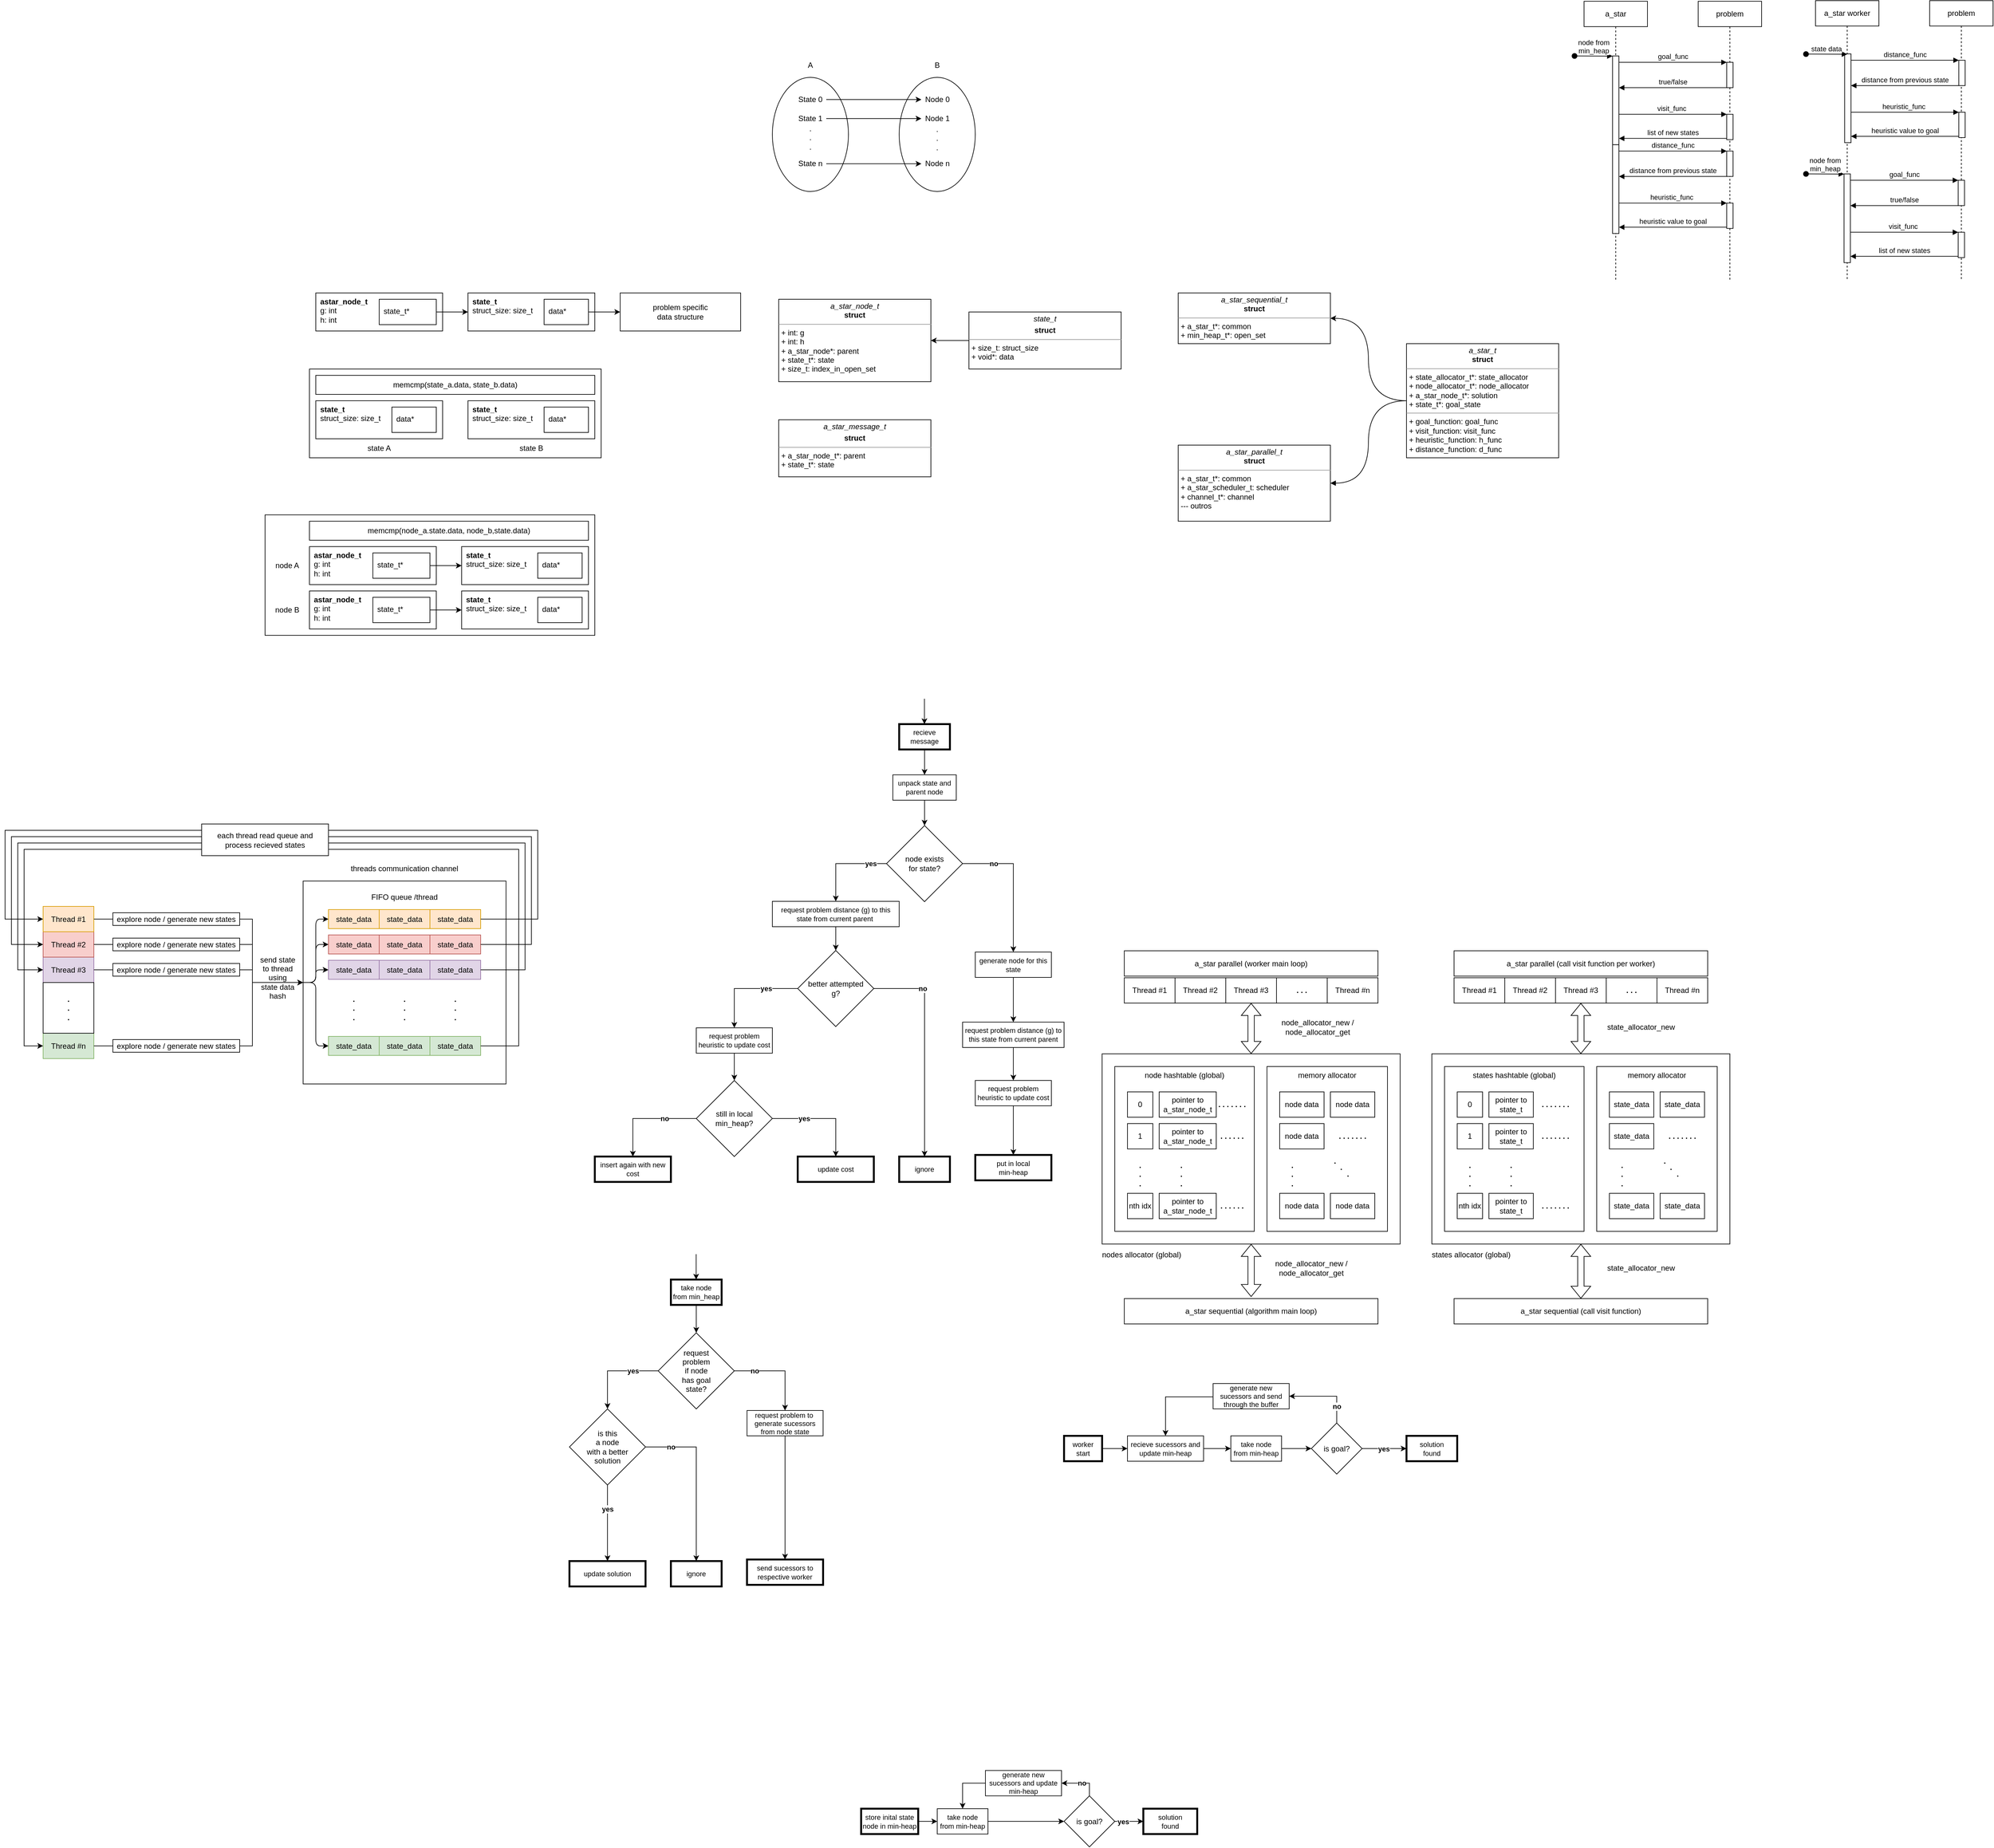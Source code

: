 <mxfile version="21.5.0" type="device">
  <diagram name="Page-1" id="2YBvvXClWsGukQMizWep">
    <mxGraphModel dx="2072" dy="1999" grid="1" gridSize="10" guides="1" tooltips="1" connect="1" arrows="1" fold="1" page="1" pageScale="1" pageWidth="850" pageHeight="1100" math="0" shadow="0">
      <root>
        <mxCell id="0" />
        <mxCell id="1" parent="0" />
        <mxCell id="A5rLzTcOuRtY8LVscyQg-182" value="" style="rounded=0;whiteSpace=wrap;html=1;" parent="1" vertex="1">
          <mxGeometry x="120" y="70" width="520" height="190" as="geometry" />
        </mxCell>
        <mxCell id="A5rLzTcOuRtY8LVscyQg-183" value="memcmp(node_a.state.data, node_b,state.data)" style="text;html=1;strokeColor=default;fillColor=none;align=center;verticalAlign=middle;whiteSpace=wrap;rounded=0;" parent="1" vertex="1">
          <mxGeometry x="190" y="80" width="440" height="30" as="geometry" />
        </mxCell>
        <mxCell id="A5rLzTcOuRtY8LVscyQg-178" value="" style="rounded=0;whiteSpace=wrap;html=1;" parent="1" vertex="1">
          <mxGeometry x="190" y="-160" width="460" height="140" as="geometry" />
        </mxCell>
        <mxCell id="107" value="&lt;b&gt;state_t&lt;br&gt;&lt;/b&gt;struct_size: size_t" style="rounded=0;whiteSpace=wrap;html=1;align=left;verticalAlign=top;spacing=2;spacingLeft=5;" parent="1" vertex="1">
          <mxGeometry x="440" y="-280" width="200" height="60" as="geometry" />
        </mxCell>
        <mxCell id="73" value="heuristic_func" style="html=1;verticalAlign=bottom;endArrow=block;edgeStyle=elbowEdgeStyle;elbow=vertical;curved=0;rounded=0;" parent="1" target="77" edge="1">
          <mxGeometry relative="1" as="geometry">
            <mxPoint x="2616.074" y="-565" as="sourcePoint" />
            <Array as="points">
              <mxPoint x="2696" y="-565" />
              <mxPoint x="2716" y="-615" />
            </Array>
            <mxPoint x="2801" y="-615" as="targetPoint" />
          </mxGeometry>
        </mxCell>
        <mxCell id="41" value="visit_func" style="html=1;verticalAlign=bottom;endArrow=block;edgeStyle=elbowEdgeStyle;elbow=vertical;curved=0;rounded=0;" parent="1" target="40" edge="1">
          <mxGeometry relative="1" as="geometry">
            <mxPoint x="2615.074" y="-375.74" as="sourcePoint" />
            <Array as="points">
              <mxPoint x="2695" y="-375.74" />
              <mxPoint x="2715" y="-425.74" />
            </Array>
            <mxPoint x="2800" y="-425.74" as="targetPoint" />
          </mxGeometry>
        </mxCell>
        <mxCell id="tidbYzzNBCGmN1ZPOfvm-26" value="" style="rounded=0;whiteSpace=wrap;html=1;" parent="1" vertex="1">
          <mxGeometry x="180" y="647.5" width="320" height="320" as="geometry" />
        </mxCell>
        <mxCell id="6" style="edgeStyle=orthogonalEdgeStyle;html=1;exitX=0;exitY=0.5;exitDx=0;exitDy=0;entryX=0;entryY=0.5;entryDx=0;entryDy=0;" parent="1" source="tidbYzzNBCGmN1ZPOfvm-26" target="tidbYzzNBCGmN1ZPOfvm-33" edge="1">
          <mxGeometry relative="1" as="geometry">
            <Array as="points">
              <mxPoint x="200" y="807.5" />
              <mxPoint x="200" y="747.5" />
            </Array>
          </mxGeometry>
        </mxCell>
        <mxCell id="7" style="edgeStyle=orthogonalEdgeStyle;html=1;exitX=0;exitY=0.5;exitDx=0;exitDy=0;entryX=0;entryY=0.5;entryDx=0;entryDy=0;" parent="1" source="tidbYzzNBCGmN1ZPOfvm-26" target="tidbYzzNBCGmN1ZPOfvm-51" edge="1">
          <mxGeometry relative="1" as="geometry">
            <Array as="points">
              <mxPoint x="200" y="807.5" />
              <mxPoint x="200" y="787.5" />
            </Array>
          </mxGeometry>
        </mxCell>
        <mxCell id="8" style="edgeStyle=orthogonalEdgeStyle;html=1;exitX=0;exitY=0.5;exitDx=0;exitDy=0;entryX=0;entryY=0.5;entryDx=0;entryDy=0;" parent="1" source="tidbYzzNBCGmN1ZPOfvm-26" target="tidbYzzNBCGmN1ZPOfvm-69" edge="1">
          <mxGeometry relative="1" as="geometry">
            <Array as="points">
              <mxPoint x="200" y="807.5" />
              <mxPoint x="200" y="907.5" />
            </Array>
          </mxGeometry>
        </mxCell>
        <mxCell id="3" style="edgeStyle=orthogonalEdgeStyle;html=1;exitX=0;exitY=0.5;exitDx=0;exitDy=0;entryX=0;entryY=0.5;entryDx=0;entryDy=0;" parent="1" source="tidbYzzNBCGmN1ZPOfvm-26" target="tidbYzzNBCGmN1ZPOfvm-116" edge="1">
          <mxGeometry relative="1" as="geometry">
            <Array as="points">
              <mxPoint x="200" y="807.5" />
              <mxPoint x="200" y="707.5" />
            </Array>
          </mxGeometry>
        </mxCell>
        <mxCell id="tidbYzzNBCGmN1ZPOfvm-110" style="edgeStyle=orthogonalEdgeStyle;rounded=0;orthogonalLoop=1;jettySize=auto;html=1;entryX=0;entryY=0.5;entryDx=0;entryDy=0;startArrow=none;" parent="1" source="24" target="tidbYzzNBCGmN1ZPOfvm-26" edge="1">
          <mxGeometry relative="1" as="geometry">
            <Array as="points">
              <mxPoint x="100" y="907.5" />
              <mxPoint x="100" y="807.5" />
            </Array>
          </mxGeometry>
        </mxCell>
        <mxCell id="tidbYzzNBCGmN1ZPOfvm-23" value="Thread #n" style="rounded=0;whiteSpace=wrap;html=1;fillColor=#d5e8d4;strokeColor=#82b366;" parent="1" vertex="1">
          <mxGeometry x="-230" y="887.5" width="80" height="40" as="geometry" />
        </mxCell>
        <mxCell id="tidbYzzNBCGmN1ZPOfvm-109" style="edgeStyle=orthogonalEdgeStyle;rounded=0;orthogonalLoop=1;jettySize=auto;html=1;entryX=0;entryY=0.5;entryDx=0;entryDy=0;startArrow=none;" parent="1" source="22" target="tidbYzzNBCGmN1ZPOfvm-26" edge="1">
          <mxGeometry relative="1" as="geometry">
            <Array as="points">
              <mxPoint x="100" y="787.5" />
              <mxPoint x="100" y="807.5" />
            </Array>
          </mxGeometry>
        </mxCell>
        <mxCell id="tidbYzzNBCGmN1ZPOfvm-22" value="Thread #3" style="rounded=0;whiteSpace=wrap;html=1;fillColor=#e1d5e7;strokeColor=#9673a6;" parent="1" vertex="1">
          <mxGeometry x="-230" y="767.5" width="80" height="40" as="geometry" />
        </mxCell>
        <mxCell id="tidbYzzNBCGmN1ZPOfvm-108" style="edgeStyle=orthogonalEdgeStyle;rounded=0;orthogonalLoop=1;jettySize=auto;html=1;entryX=0;entryY=0.5;entryDx=0;entryDy=0;endArrow=none;endFill=0;startArrow=none;" parent="1" source="20" target="tidbYzzNBCGmN1ZPOfvm-26" edge="1">
          <mxGeometry relative="1" as="geometry">
            <Array as="points">
              <mxPoint x="100" y="747.5" />
              <mxPoint x="100" y="807.5" />
            </Array>
          </mxGeometry>
        </mxCell>
        <mxCell id="tidbYzzNBCGmN1ZPOfvm-21" value="Thread #2" style="rounded=0;whiteSpace=wrap;html=1;fillColor=#f8cecc;strokeColor=#b85450;" parent="1" vertex="1">
          <mxGeometry x="-230" y="727.5" width="80" height="40" as="geometry" />
        </mxCell>
        <mxCell id="aM9ryv3xv72pqoxQDRHE-1" value="a_star worker" style="shape=umlLifeline;perimeter=lifelinePerimeter;whiteSpace=wrap;html=1;container=0;dropTarget=0;collapsible=0;recursiveResize=0;outlineConnect=0;portConstraint=eastwest;newEdgeStyle={&quot;edgeStyle&quot;:&quot;elbowEdgeStyle&quot;,&quot;elbow&quot;:&quot;vertical&quot;,&quot;curved&quot;:0,&quot;rounded&quot;:0};" parent="1" vertex="1">
          <mxGeometry x="2565" y="-741" width="100" height="440" as="geometry" />
        </mxCell>
        <mxCell id="aM9ryv3xv72pqoxQDRHE-2" value="" style="html=1;points=[];perimeter=orthogonalPerimeter;outlineConnect=0;targetShapes=umlLifeline;portConstraint=eastwest;newEdgeStyle={&quot;edgeStyle&quot;:&quot;elbowEdgeStyle&quot;,&quot;elbow&quot;:&quot;vertical&quot;,&quot;curved&quot;:0,&quot;rounded&quot;:0};" parent="aM9ryv3xv72pqoxQDRHE-1" vertex="1">
          <mxGeometry x="45" y="273.26" width="10" height="140" as="geometry" />
        </mxCell>
        <mxCell id="aM9ryv3xv72pqoxQDRHE-3" value="node from &lt;br&gt;min_heap&lt;br&gt;" style="html=1;verticalAlign=bottom;startArrow=oval;endArrow=block;startSize=8;edgeStyle=elbowEdgeStyle;elbow=vertical;curved=0;rounded=0;" parent="aM9ryv3xv72pqoxQDRHE-1" target="aM9ryv3xv72pqoxQDRHE-2" edge="1">
          <mxGeometry relative="1" as="geometry">
            <mxPoint x="-15" y="273.26" as="sourcePoint" />
          </mxGeometry>
        </mxCell>
        <mxCell id="74" value="" style="html=1;points=[];perimeter=orthogonalPerimeter;outlineConnect=0;targetShapes=umlLifeline;portConstraint=eastwest;newEdgeStyle={&quot;edgeStyle&quot;:&quot;elbowEdgeStyle&quot;,&quot;elbow&quot;:&quot;vertical&quot;,&quot;curved&quot;:0,&quot;rounded&quot;:0};" parent="aM9ryv3xv72pqoxQDRHE-1" vertex="1">
          <mxGeometry x="46" y="84" width="10" height="140" as="geometry" />
        </mxCell>
        <mxCell id="81" value="state data" style="html=1;verticalAlign=bottom;startArrow=oval;endArrow=block;startSize=8;edgeStyle=elbowEdgeStyle;elbow=vertical;curved=0;rounded=0;" parent="aM9ryv3xv72pqoxQDRHE-1" edge="1">
          <mxGeometry relative="1" as="geometry">
            <mxPoint x="-15" y="84.26" as="sourcePoint" />
            <mxPoint x="50" y="84.26" as="targetPoint" />
          </mxGeometry>
        </mxCell>
        <mxCell id="aM9ryv3xv72pqoxQDRHE-5" value="problem" style="shape=umlLifeline;perimeter=lifelinePerimeter;whiteSpace=wrap;html=1;container=0;dropTarget=0;collapsible=0;recursiveResize=0;outlineConnect=0;portConstraint=eastwest;newEdgeStyle={&quot;edgeStyle&quot;:&quot;elbowEdgeStyle&quot;,&quot;elbow&quot;:&quot;vertical&quot;,&quot;curved&quot;:0,&quot;rounded&quot;:0};" parent="1" vertex="1">
          <mxGeometry x="2745" y="-741" width="100" height="440" as="geometry" />
        </mxCell>
        <mxCell id="aM9ryv3xv72pqoxQDRHE-6" value="" style="html=1;points=[];perimeter=orthogonalPerimeter;outlineConnect=0;targetShapes=umlLifeline;portConstraint=eastwest;newEdgeStyle={&quot;edgeStyle&quot;:&quot;elbowEdgeStyle&quot;,&quot;elbow&quot;:&quot;vertical&quot;,&quot;curved&quot;:0,&quot;rounded&quot;:0};" parent="aM9ryv3xv72pqoxQDRHE-5" vertex="1">
          <mxGeometry x="45" y="283.26" width="10" height="40" as="geometry" />
        </mxCell>
        <mxCell id="40" value="" style="html=1;points=[];perimeter=orthogonalPerimeter;outlineConnect=0;targetShapes=umlLifeline;portConstraint=eastwest;newEdgeStyle={&quot;edgeStyle&quot;:&quot;elbowEdgeStyle&quot;,&quot;elbow&quot;:&quot;vertical&quot;,&quot;curved&quot;:0,&quot;rounded&quot;:0};" parent="aM9ryv3xv72pqoxQDRHE-5" vertex="1">
          <mxGeometry x="45" y="365.26" width="10" height="40" as="geometry" />
        </mxCell>
        <mxCell id="76" value="" style="html=1;points=[];perimeter=orthogonalPerimeter;outlineConnect=0;targetShapes=umlLifeline;portConstraint=eastwest;newEdgeStyle={&quot;edgeStyle&quot;:&quot;elbowEdgeStyle&quot;,&quot;elbow&quot;:&quot;vertical&quot;,&quot;curved&quot;:0,&quot;rounded&quot;:0};" parent="aM9ryv3xv72pqoxQDRHE-5" vertex="1">
          <mxGeometry x="46" y="94" width="10" height="40" as="geometry" />
        </mxCell>
        <mxCell id="77" value="" style="html=1;points=[];perimeter=orthogonalPerimeter;outlineConnect=0;targetShapes=umlLifeline;portConstraint=eastwest;newEdgeStyle={&quot;edgeStyle&quot;:&quot;elbowEdgeStyle&quot;,&quot;elbow&quot;:&quot;vertical&quot;,&quot;curved&quot;:0,&quot;rounded&quot;:0};" parent="aM9ryv3xv72pqoxQDRHE-5" vertex="1">
          <mxGeometry x="46" y="176" width="10" height="40" as="geometry" />
        </mxCell>
        <mxCell id="aM9ryv3xv72pqoxQDRHE-7" value="goal_func" style="html=1;verticalAlign=bottom;endArrow=block;edgeStyle=elbowEdgeStyle;elbow=vertical;curved=0;rounded=0;" parent="1" source="aM9ryv3xv72pqoxQDRHE-2" target="aM9ryv3xv72pqoxQDRHE-6" edge="1">
          <mxGeometry relative="1" as="geometry">
            <mxPoint x="2720" y="-447.74" as="sourcePoint" />
            <Array as="points">
              <mxPoint x="2705" y="-457.74" />
            </Array>
          </mxGeometry>
        </mxCell>
        <mxCell id="aM9ryv3xv72pqoxQDRHE-9" value="true/false" style="html=1;verticalAlign=bottom;endArrow=block;edgeStyle=elbowEdgeStyle;elbow=vertical;curved=0;rounded=0;" parent="1" source="aM9ryv3xv72pqoxQDRHE-6" target="aM9ryv3xv72pqoxQDRHE-2" edge="1">
          <mxGeometry relative="1" as="geometry">
            <mxPoint x="2700" y="-417.74" as="sourcePoint" />
            <Array as="points">
              <mxPoint x="2715" y="-417.74" />
            </Array>
            <mxPoint x="2625" y="-417.74" as="targetPoint" />
          </mxGeometry>
        </mxCell>
        <mxCell id="tidbYzzNBCGmN1ZPOfvm-1" value="state_data" style="rounded=0;whiteSpace=wrap;html=1;fillColor=#ffe6cc;strokeColor=#d79b00;" parent="1" vertex="1">
          <mxGeometry x="380" y="692.5" width="80" height="30" as="geometry" />
        </mxCell>
        <mxCell id="tidbYzzNBCGmN1ZPOfvm-10" value="" style="endArrow=classic;html=1;rounded=0;entryX=0;entryY=0.5;entryDx=0;entryDy=0;exitX=1;exitY=0.5;exitDx=0;exitDy=0;edgeStyle=orthogonalEdgeStyle;" parent="1" source="tidbYzzNBCGmN1ZPOfvm-1" target="tidbYzzNBCGmN1ZPOfvm-20" edge="1">
          <mxGeometry width="50" height="50" relative="1" as="geometry">
            <mxPoint x="700" y="707" as="sourcePoint" />
            <mxPoint x="780" y="707" as="targetPoint" />
            <Array as="points">
              <mxPoint x="550" y="707.5" />
              <mxPoint x="550" y="567.5" />
              <mxPoint x="-290" y="567.5" />
              <mxPoint x="-290" y="707.5" />
            </Array>
          </mxGeometry>
        </mxCell>
        <mxCell id="tidbYzzNBCGmN1ZPOfvm-107" style="edgeStyle=orthogonalEdgeStyle;rounded=0;orthogonalLoop=1;jettySize=auto;html=1;entryX=0;entryY=0.5;entryDx=0;entryDy=0;endArrow=none;endFill=0;startArrow=none;" parent="1" source="16" target="tidbYzzNBCGmN1ZPOfvm-26" edge="1">
          <mxGeometry relative="1" as="geometry">
            <Array as="points">
              <mxPoint x="100" y="707.5" />
              <mxPoint x="100" y="807.5" />
            </Array>
          </mxGeometry>
        </mxCell>
        <mxCell id="tidbYzzNBCGmN1ZPOfvm-20" value="Thread #1" style="rounded=0;whiteSpace=wrap;html=1;fillColor=#ffe6cc;strokeColor=#d79b00;" parent="1" vertex="1">
          <mxGeometry x="-230" y="687.5" width="80" height="40" as="geometry" />
        </mxCell>
        <mxCell id="tidbYzzNBCGmN1ZPOfvm-24" value=".&lt;br&gt;.&lt;br&gt;." style="rounded=0;whiteSpace=wrap;html=1;fontStyle=1" parent="1" vertex="1">
          <mxGeometry x="-230" y="807.5" width="80" height="80" as="geometry" />
        </mxCell>
        <mxCell id="tidbYzzNBCGmN1ZPOfvm-33" value="state_data" style="rounded=0;whiteSpace=wrap;html=1;fillColor=#f8cecc;strokeColor=#b85450;" parent="1" vertex="1">
          <mxGeometry x="220" y="732.5" width="80" height="30" as="geometry" />
        </mxCell>
        <mxCell id="tidbYzzNBCGmN1ZPOfvm-34" value="state_data" style="rounded=0;whiteSpace=wrap;html=1;fillColor=#f8cecc;strokeColor=#b85450;" parent="1" vertex="1">
          <mxGeometry x="380" y="732.5" width="80" height="30" as="geometry" />
        </mxCell>
        <mxCell id="tidbYzzNBCGmN1ZPOfvm-51" value="state_data" style="rounded=0;whiteSpace=wrap;html=1;fillColor=#e1d5e7;strokeColor=#9673a6;" parent="1" vertex="1">
          <mxGeometry x="220" y="772.5" width="80" height="30" as="geometry" />
        </mxCell>
        <mxCell id="tidbYzzNBCGmN1ZPOfvm-52" value="state_data" style="rounded=0;whiteSpace=wrap;html=1;fillColor=#e1d5e7;strokeColor=#9673a6;" parent="1" vertex="1">
          <mxGeometry x="380" y="772.5" width="80" height="30" as="geometry" />
        </mxCell>
        <mxCell id="tidbYzzNBCGmN1ZPOfvm-69" value="state_data" style="rounded=0;whiteSpace=wrap;html=1;fillColor=#d5e8d4;strokeColor=#82b366;" parent="1" vertex="1">
          <mxGeometry x="220" y="892.5" width="80" height="30" as="geometry" />
        </mxCell>
        <mxCell id="tidbYzzNBCGmN1ZPOfvm-70" value="state_data" style="rounded=0;whiteSpace=wrap;html=1;fillColor=#d5e8d4;strokeColor=#82b366;" parent="1" vertex="1">
          <mxGeometry x="380" y="892.5" width="80" height="30" as="geometry" />
        </mxCell>
        <mxCell id="tidbYzzNBCGmN1ZPOfvm-76" value=".&lt;br&gt;&lt;div&gt;.&lt;/div&gt;&lt;div&gt;.&lt;br&gt;&lt;/div&gt;" style="text;html=1;strokeColor=none;fillColor=none;align=center;verticalAlign=middle;whiteSpace=wrap;rounded=0;fontStyle=1" parent="1" vertex="1">
          <mxGeometry x="220" y="807.5" width="80" height="80" as="geometry" />
        </mxCell>
        <mxCell id="tidbYzzNBCGmN1ZPOfvm-111" value="threads communication channel" style="text;html=1;strokeColor=none;fillColor=none;align=center;verticalAlign=middle;whiteSpace=wrap;rounded=0;" parent="1" vertex="1">
          <mxGeometry x="180" y="607.5" width="320" height="40" as="geometry" />
        </mxCell>
        <mxCell id="tidbYzzNBCGmN1ZPOfvm-113" value="FIFO queue /thread" style="text;html=1;strokeColor=none;fillColor=none;align=center;verticalAlign=middle;whiteSpace=wrap;rounded=0;" parent="1" vertex="1">
          <mxGeometry x="220" y="657.5" width="240" height="30" as="geometry" />
        </mxCell>
        <mxCell id="tidbYzzNBCGmN1ZPOfvm-114" value="send state to thread using state data hash" style="text;html=1;strokeColor=none;fillColor=none;align=center;verticalAlign=middle;whiteSpace=wrap;rounded=0;" parent="1" vertex="1">
          <mxGeometry x="110" y="749.5" width="60" height="100" as="geometry" />
        </mxCell>
        <mxCell id="tidbYzzNBCGmN1ZPOfvm-115" value="state_data" style="rounded=0;whiteSpace=wrap;html=1;fillColor=#ffe6cc;strokeColor=#d79b00;" parent="1" vertex="1">
          <mxGeometry x="300" y="692.5" width="80" height="30" as="geometry" />
        </mxCell>
        <mxCell id="tidbYzzNBCGmN1ZPOfvm-116" value="state_data" style="rounded=0;whiteSpace=wrap;html=1;fillColor=#ffe6cc;strokeColor=#d79b00;" parent="1" vertex="1">
          <mxGeometry x="220" y="692.5" width="80" height="30" as="geometry" />
        </mxCell>
        <mxCell id="tidbYzzNBCGmN1ZPOfvm-117" value="state_data" style="rounded=0;whiteSpace=wrap;html=1;fillColor=#f8cecc;strokeColor=#b85450;" parent="1" vertex="1">
          <mxGeometry x="300" y="732.5" width="80" height="30" as="geometry" />
        </mxCell>
        <mxCell id="tidbYzzNBCGmN1ZPOfvm-119" value="state_data" style="rounded=0;whiteSpace=wrap;html=1;fillColor=#e1d5e7;strokeColor=#9673a6;" parent="1" vertex="1">
          <mxGeometry x="300" y="772.5" width="80" height="30" as="geometry" />
        </mxCell>
        <mxCell id="tidbYzzNBCGmN1ZPOfvm-121" value="state_data" style="rounded=0;whiteSpace=wrap;html=1;fillColor=#d5e8d4;strokeColor=#82b366;" parent="1" vertex="1">
          <mxGeometry x="300" y="892.5" width="80" height="30" as="geometry" />
        </mxCell>
        <mxCell id="tidbYzzNBCGmN1ZPOfvm-123" value=".&lt;br&gt;&lt;div&gt;.&lt;/div&gt;&lt;div&gt;.&lt;br&gt;&lt;/div&gt;" style="text;html=1;strokeColor=none;fillColor=none;align=center;verticalAlign=middle;whiteSpace=wrap;rounded=0;fontStyle=1" parent="1" vertex="1">
          <mxGeometry x="300" y="807.5" width="80" height="80" as="geometry" />
        </mxCell>
        <mxCell id="tidbYzzNBCGmN1ZPOfvm-124" value=".&lt;br&gt;&lt;div&gt;.&lt;/div&gt;&lt;div&gt;.&lt;br&gt;&lt;/div&gt;" style="text;html=1;strokeColor=none;fillColor=none;align=center;verticalAlign=middle;whiteSpace=wrap;rounded=0;fontStyle=1" parent="1" vertex="1">
          <mxGeometry x="380" y="807.5" width="80" height="80" as="geometry" />
        </mxCell>
        <mxCell id="tidbYzzNBCGmN1ZPOfvm-130" style="edgeStyle=orthogonalEdgeStyle;curved=1;rounded=0;orthogonalLoop=1;jettySize=auto;html=1;entryX=0.5;entryY=0;entryDx=0;entryDy=0;" parent="1" source="tidbYzzNBCGmN1ZPOfvm-128" target="A5rLzTcOuRtY8LVscyQg-208" edge="1">
          <mxGeometry relative="1" as="geometry" />
        </mxCell>
        <mxCell id="tidbYzzNBCGmN1ZPOfvm-128" value="recieve message" style="rounded=0;whiteSpace=wrap;html=1;fontSize=11;strokeWidth=3;" parent="1" vertex="1">
          <mxGeometry x="1120" y="400" width="80" height="40" as="geometry" />
        </mxCell>
        <mxCell id="tidbYzzNBCGmN1ZPOfvm-168" value="yes" style="edgeStyle=orthogonalEdgeStyle;rounded=0;orthogonalLoop=1;jettySize=auto;html=1;entryX=0.5;entryY=0;entryDx=0;entryDy=0;fontStyle=1" parent="1" source="tidbYzzNBCGmN1ZPOfvm-161" target="139" edge="1">
          <mxGeometry x="-0.631" relative="1" as="geometry">
            <mxPoint as="offset" />
            <Array as="points">
              <mxPoint x="1020" y="620" />
            </Array>
          </mxGeometry>
        </mxCell>
        <mxCell id="tidbYzzNBCGmN1ZPOfvm-171" value="no" style="edgeStyle=orthogonalEdgeStyle;rounded=0;orthogonalLoop=1;jettySize=auto;html=1;entryX=0.5;entryY=0;entryDx=0;entryDy=0;fontStyle=1" parent="1" source="tidbYzzNBCGmN1ZPOfvm-161" target="34" edge="1">
          <mxGeometry x="-0.555" relative="1" as="geometry">
            <mxPoint as="offset" />
          </mxGeometry>
        </mxCell>
        <mxCell id="tidbYzzNBCGmN1ZPOfvm-161" value="node exists &lt;br&gt;for state?" style="rhombus;whiteSpace=wrap;html=1;" parent="1" vertex="1">
          <mxGeometry x="1100" y="560" width="120" height="120" as="geometry" />
        </mxCell>
        <mxCell id="tidbYzzNBCGmN1ZPOfvm-175" value="yes" style="edgeStyle=orthogonalEdgeStyle;rounded=0;orthogonalLoop=1;jettySize=auto;html=1;entryX=0.5;entryY=0;entryDx=0;entryDy=0;fontStyle=1" parent="1" source="tidbYzzNBCGmN1ZPOfvm-167" target="141" edge="1">
          <mxGeometry x="-0.374" relative="1" as="geometry">
            <mxPoint as="offset" />
          </mxGeometry>
        </mxCell>
        <mxCell id="tidbYzzNBCGmN1ZPOfvm-177" value="no" style="edgeStyle=orthogonalEdgeStyle;rounded=0;orthogonalLoop=1;jettySize=auto;html=1;entryX=0.5;entryY=0;entryDx=0;entryDy=0;fontStyle=1" parent="1" source="tidbYzzNBCGmN1ZPOfvm-167" target="tidbYzzNBCGmN1ZPOfvm-176" edge="1">
          <mxGeometry x="-0.555" relative="1" as="geometry">
            <mxPoint as="offset" />
          </mxGeometry>
        </mxCell>
        <mxCell id="tidbYzzNBCGmN1ZPOfvm-167" value="better attempted &lt;br&gt;g?" style="rhombus;whiteSpace=wrap;html=1;" parent="1" vertex="1">
          <mxGeometry x="960" y="757" width="120" height="120" as="geometry" />
        </mxCell>
        <mxCell id="tidbYzzNBCGmN1ZPOfvm-170" value="put in local&lt;br&gt;min-heap" style="rounded=0;whiteSpace=wrap;html=1;fontSize=11;strokeWidth=3;" parent="1" vertex="1">
          <mxGeometry x="1240" y="1079.5" width="120" height="40" as="geometry" />
        </mxCell>
        <mxCell id="tidbYzzNBCGmN1ZPOfvm-180" value="yes" style="edgeStyle=orthogonalEdgeStyle;rounded=0;orthogonalLoop=1;jettySize=auto;html=1;entryX=0.5;entryY=0;entryDx=0;entryDy=0;fontStyle=1" parent="1" source="tidbYzzNBCGmN1ZPOfvm-174" target="tidbYzzNBCGmN1ZPOfvm-179" edge="1">
          <mxGeometry x="-0.375" relative="1" as="geometry">
            <mxPoint as="offset" />
          </mxGeometry>
        </mxCell>
        <mxCell id="tidbYzzNBCGmN1ZPOfvm-182" value="no" style="edgeStyle=orthogonalEdgeStyle;rounded=0;orthogonalLoop=1;jettySize=auto;html=1;entryX=0.5;entryY=0;entryDx=0;entryDy=0;fontStyle=1" parent="1" source="tidbYzzNBCGmN1ZPOfvm-174" target="tidbYzzNBCGmN1ZPOfvm-181" edge="1">
          <mxGeometry x="-0.375" relative="1" as="geometry">
            <mxPoint as="offset" />
          </mxGeometry>
        </mxCell>
        <mxCell id="tidbYzzNBCGmN1ZPOfvm-174" value="still in local &lt;br&gt;min_heap?" style="rhombus;whiteSpace=wrap;html=1;" parent="1" vertex="1">
          <mxGeometry x="800" y="962" width="120" height="120" as="geometry" />
        </mxCell>
        <mxCell id="tidbYzzNBCGmN1ZPOfvm-176" value="ignore" style="rounded=0;whiteSpace=wrap;html=1;fontSize=11;strokeWidth=3;" parent="1" vertex="1">
          <mxGeometry x="1120" y="1082" width="80" height="40" as="geometry" />
        </mxCell>
        <mxCell id="tidbYzzNBCGmN1ZPOfvm-179" value="update cost" style="rounded=0;whiteSpace=wrap;html=1;fontSize=11;strokeWidth=3;" parent="1" vertex="1">
          <mxGeometry x="960" y="1082" width="120" height="40" as="geometry" />
        </mxCell>
        <mxCell id="tidbYzzNBCGmN1ZPOfvm-181" value="insert again with new cost" style="rounded=0;whiteSpace=wrap;html=1;fontSize=11;strokeWidth=3;" parent="1" vertex="1">
          <mxGeometry x="640" y="1082" width="120" height="40" as="geometry" />
        </mxCell>
        <mxCell id="tidbYzzNBCGmN1ZPOfvm-185" style="rounded=0;orthogonalLoop=1;jettySize=auto;html=1;entryX=0.5;entryY=0;entryDx=0;entryDy=0;" parent="1" edge="1">
          <mxGeometry relative="1" as="geometry">
            <mxPoint x="1159.81" y="360" as="sourcePoint" />
            <mxPoint x="1159.81" y="400" as="targetPoint" />
          </mxGeometry>
        </mxCell>
        <mxCell id="tidbYzzNBCGmN1ZPOfvm-236" value="Thread #1" style="rounded=0;whiteSpace=wrap;html=1;" parent="1" vertex="1">
          <mxGeometry x="1995" y="800" width="80" height="40" as="geometry" />
        </mxCell>
        <mxCell id="tidbYzzNBCGmN1ZPOfvm-237" value="Thread #2" style="rounded=0;whiteSpace=wrap;html=1;" parent="1" vertex="1">
          <mxGeometry x="2075" y="800" width="80" height="40" as="geometry" />
        </mxCell>
        <mxCell id="tidbYzzNBCGmN1ZPOfvm-239" value=". . ." style="rounded=0;whiteSpace=wrap;html=1;fontStyle=1" parent="1" vertex="1">
          <mxGeometry x="2235" y="800" width="80" height="40" as="geometry" />
        </mxCell>
        <mxCell id="tidbYzzNBCGmN1ZPOfvm-240" value="Thread #n" style="rounded=0;whiteSpace=wrap;html=1;" parent="1" vertex="1">
          <mxGeometry x="2315" y="800" width="80" height="40" as="geometry" />
        </mxCell>
        <mxCell id="tidbYzzNBCGmN1ZPOfvm-241" value="state_allocator_new" style="text;html=1;strokeColor=none;fillColor=none;align=center;verticalAlign=middle;whiteSpace=wrap;rounded=0;" parent="1" vertex="1">
          <mxGeometry x="2220" y="857.5" width="140" height="40" as="geometry" />
        </mxCell>
        <mxCell id="tidbYzzNBCGmN1ZPOfvm-242" value="" style="rounded=0;orthogonalLoop=1;jettySize=auto;html=1;entryX=0.5;entryY=1;entryDx=0;entryDy=0;strokeColor=default;startArrow=classic;startFill=1;shape=flexArrow;exitX=0.5;exitY=0;exitDx=0;exitDy=0;" parent="1" source="bHXt7-z5qljUw-2HrjX0-99" target="tidbYzzNBCGmN1ZPOfvm-238" edge="1">
          <mxGeometry relative="1" as="geometry">
            <mxPoint x="2210" y="657.5" as="sourcePoint" />
            <mxPoint x="2010" y="827.5" as="targetPoint" />
          </mxGeometry>
        </mxCell>
        <mxCell id="tidbYzzNBCGmN1ZPOfvm-238" value="Thread #3" style="rounded=0;whiteSpace=wrap;html=1;" parent="1" vertex="1">
          <mxGeometry x="2155" y="800" width="80" height="40" as="geometry" />
        </mxCell>
        <mxCell id="tidbYzzNBCGmN1ZPOfvm-266" value="Thread #1" style="rounded=0;whiteSpace=wrap;html=1;" parent="1" vertex="1">
          <mxGeometry x="1475" y="800" width="80" height="40" as="geometry" />
        </mxCell>
        <mxCell id="tidbYzzNBCGmN1ZPOfvm-267" value="Thread #2" style="rounded=0;whiteSpace=wrap;html=1;" parent="1" vertex="1">
          <mxGeometry x="1555" y="800" width="80" height="40" as="geometry" />
        </mxCell>
        <mxCell id="tidbYzzNBCGmN1ZPOfvm-268" value=". . ." style="rounded=0;whiteSpace=wrap;html=1;fontStyle=1" parent="1" vertex="1">
          <mxGeometry x="1715" y="800" width="80" height="40" as="geometry" />
        </mxCell>
        <mxCell id="tidbYzzNBCGmN1ZPOfvm-269" value="Thread #n" style="rounded=0;whiteSpace=wrap;html=1;" parent="1" vertex="1">
          <mxGeometry x="1795" y="800" width="80" height="40" as="geometry" />
        </mxCell>
        <mxCell id="tidbYzzNBCGmN1ZPOfvm-270" value="node_allocator_new / node_allocator_get" style="text;html=1;strokeColor=none;fillColor=none;align=center;verticalAlign=middle;whiteSpace=wrap;rounded=0;" parent="1" vertex="1">
          <mxGeometry x="1710" y="857.5" width="140" height="40" as="geometry" />
        </mxCell>
        <mxCell id="tidbYzzNBCGmN1ZPOfvm-271" value="" style="rounded=0;orthogonalLoop=1;jettySize=auto;html=1;entryX=0.5;entryY=1;entryDx=0;entryDy=0;strokeColor=default;startArrow=classic;startFill=1;shape=flexArrow;exitX=0.5;exitY=0;exitDx=0;exitDy=0;" parent="1" source="bHXt7-z5qljUw-2HrjX0-128" target="tidbYzzNBCGmN1ZPOfvm-272" edge="1">
          <mxGeometry relative="1" as="geometry">
            <mxPoint x="1690" y="657.5" as="sourcePoint" />
            <mxPoint x="1490" y="827.5" as="targetPoint" />
          </mxGeometry>
        </mxCell>
        <mxCell id="tidbYzzNBCGmN1ZPOfvm-272" value="Thread #3" style="rounded=0;whiteSpace=wrap;html=1;" parent="1" vertex="1">
          <mxGeometry x="1635" y="800" width="80" height="40" as="geometry" />
        </mxCell>
        <mxCell id="9" value="&lt;p style=&quot;margin:0px;margin-top:4px;text-align:center;&quot;&gt;&lt;i&gt;a_star_t&lt;/i&gt;&lt;br&gt;&lt;b&gt;struct&lt;/b&gt;&lt;/p&gt;&lt;hr size=&quot;1&quot;&gt;&lt;p style=&quot;margin:0px;margin-left:4px;&quot;&gt;+ state_allocator_t*: state_allocator&lt;br&gt;+ node_allocator_t*: node_allocator&lt;/p&gt;&lt;p style=&quot;margin:0px;margin-left:4px;&quot;&gt;+ a_star_node_t*: solution&lt;/p&gt;&lt;p style=&quot;margin:0px;margin-left:4px;&quot;&gt;+ state_t*: goal_state&lt;/p&gt;&lt;hr size=&quot;1&quot;&gt;&lt;p style=&quot;margin:0px;margin-left:4px;&quot;&gt;+ goal_function: goal_func&lt;br&gt;+ visit_function: visit_func&lt;/p&gt;&lt;p style=&quot;border-color: var(--border-color); margin: 0px 0px 0px 4px;&quot;&gt;+ heuristic_function: h_func&lt;/p&gt;&lt;p style=&quot;border-color: var(--border-color); margin: 0px 0px 0px 4px;&quot;&gt;+ distance_function: d_func&lt;/p&gt;&lt;p style=&quot;border-color: var(--border-color); margin: 0px 0px 0px 4px;&quot;&gt;&lt;br&gt;&lt;/p&gt;" style="verticalAlign=top;align=left;overflow=fill;fontSize=12;fontFamily=Helvetica;html=1;whiteSpace=wrap;" parent="1" vertex="1">
          <mxGeometry x="1920" y="-200" width="240" height="180" as="geometry" />
        </mxCell>
        <mxCell id="12" style="edgeStyle=orthogonalEdgeStyle;curved=1;html=1;entryX=0;entryY=0.5;entryDx=0;entryDy=0;endArrow=none;endFill=0;startArrow=classic;startFill=1;" parent="1" source="10" target="9" edge="1">
          <mxGeometry relative="1" as="geometry" />
        </mxCell>
        <mxCell id="10" value="&lt;p style=&quot;margin:0px;margin-top:4px;text-align:center;&quot;&gt;&lt;i&gt;a_star_sequential_t&lt;/i&gt;&lt;br&gt;&lt;b&gt;struct&lt;/b&gt;&lt;/p&gt;&lt;hr size=&quot;1&quot;&gt;&lt;p style=&quot;margin:0px;margin-left:4px;&quot;&gt;+ a_star_t*: common&lt;br&gt;+ min_heap_t*: open_set&lt;/p&gt;&lt;p style=&quot;border-color: var(--border-color); margin: 0px 0px 0px 4px;&quot;&gt;&lt;br&gt;&lt;/p&gt;" style="verticalAlign=top;align=left;overflow=fill;fontSize=12;fontFamily=Helvetica;html=1;whiteSpace=wrap;" parent="1" vertex="1">
          <mxGeometry x="1560" y="-280" width="240" height="80" as="geometry" />
        </mxCell>
        <mxCell id="14" style="edgeStyle=orthogonalEdgeStyle;curved=1;html=1;entryX=0;entryY=0.5;entryDx=0;entryDy=0;startArrow=block;startFill=1;endArrow=none;endFill=0;" parent="1" source="13" target="9" edge="1">
          <mxGeometry relative="1" as="geometry" />
        </mxCell>
        <mxCell id="13" value="&lt;p style=&quot;margin:0px;margin-top:4px;text-align:center;&quot;&gt;&lt;i&gt;a_star_parallel_t&lt;/i&gt;&lt;br&gt;&lt;b&gt;struct&lt;/b&gt;&lt;/p&gt;&lt;hr size=&quot;1&quot;&gt;&lt;p style=&quot;margin:0px;margin-left:4px;&quot;&gt;+ a_star_t*: common&lt;/p&gt;&lt;p style=&quot;margin:0px;margin-left:4px;&quot;&gt;+ a_star_scheduler_t: scheduler&lt;br&gt;+ channel_t*: channel&lt;/p&gt;&lt;p style=&quot;margin:0px;margin-left:4px;&quot;&gt;&lt;span style=&quot;background-color: initial;&quot;&gt;--- outros&lt;/span&gt;&lt;br&gt;&lt;/p&gt;&lt;div style=&quot;color: rgb(31, 35, 40); background-color: rgb(255, 255, 255); font-family: Consolas, &amp;quot;Courier New&amp;quot;, monospace; font-size: 14px; line-height: 19px;&quot;&gt;&lt;div&gt;&lt;/div&gt;&lt;/div&gt;" style="verticalAlign=top;align=left;overflow=fill;fontSize=12;fontFamily=Helvetica;html=1;whiteSpace=wrap;" parent="1" vertex="1">
          <mxGeometry x="1560" y="-40" width="240" height="120" as="geometry" />
        </mxCell>
        <mxCell id="17" value="" style="edgeStyle=orthogonalEdgeStyle;rounded=0;orthogonalLoop=1;jettySize=auto;html=1;entryX=0;entryY=0.5;entryDx=0;entryDy=0;endArrow=none;endFill=0;" parent="1" source="tidbYzzNBCGmN1ZPOfvm-20" target="16" edge="1">
          <mxGeometry relative="1" as="geometry">
            <mxPoint x="-130" y="707.54" as="sourcePoint" />
            <mxPoint x="180" y="807.5" as="targetPoint" />
            <Array as="points">
              <mxPoint x="-130" y="707.5" />
              <mxPoint x="-130" y="707.5" />
            </Array>
          </mxGeometry>
        </mxCell>
        <mxCell id="16" value="explore node / generate new states" style="rounded=0;whiteSpace=wrap;html=1;" parent="1" vertex="1">
          <mxGeometry x="-120" y="697.5" width="200" height="20" as="geometry" />
        </mxCell>
        <mxCell id="21" value="" style="edgeStyle=orthogonalEdgeStyle;rounded=0;orthogonalLoop=1;jettySize=auto;html=1;entryX=0;entryY=0.5;entryDx=0;entryDy=0;endArrow=none;endFill=0;" parent="1" source="tidbYzzNBCGmN1ZPOfvm-21" target="20" edge="1">
          <mxGeometry relative="1" as="geometry">
            <mxPoint x="-130" y="747.5" as="sourcePoint" />
            <mxPoint x="180" y="807.5" as="targetPoint" />
            <Array as="points">
              <mxPoint x="-130" y="747.5" />
              <mxPoint x="-130" y="747.5" />
            </Array>
          </mxGeometry>
        </mxCell>
        <mxCell id="20" value="explore node / generate new states" style="rounded=0;whiteSpace=wrap;html=1;" parent="1" vertex="1">
          <mxGeometry x="-120" y="737.5" width="200" height="20" as="geometry" />
        </mxCell>
        <mxCell id="23" value="" style="edgeStyle=orthogonalEdgeStyle;rounded=0;orthogonalLoop=1;jettySize=auto;html=1;entryX=0;entryY=0.5;entryDx=0;entryDy=0;endArrow=none;" parent="1" source="tidbYzzNBCGmN1ZPOfvm-22" target="22" edge="1">
          <mxGeometry relative="1" as="geometry">
            <mxPoint x="-130" y="787.5" as="sourcePoint" />
            <mxPoint x="180" y="807.5" as="targetPoint" />
            <Array as="points">
              <mxPoint x="-130" y="787.5" />
              <mxPoint x="-130" y="787.5" />
            </Array>
          </mxGeometry>
        </mxCell>
        <mxCell id="22" value="explore node / generate new states" style="rounded=0;whiteSpace=wrap;html=1;" parent="1" vertex="1">
          <mxGeometry x="-120" y="777.5" width="200" height="20" as="geometry" />
        </mxCell>
        <mxCell id="26" value="" style="edgeStyle=orthogonalEdgeStyle;rounded=0;orthogonalLoop=1;jettySize=auto;html=1;entryX=0;entryY=0.5;entryDx=0;entryDy=0;endArrow=none;" parent="1" source="tidbYzzNBCGmN1ZPOfvm-23" target="24" edge="1">
          <mxGeometry relative="1" as="geometry">
            <mxPoint x="-130" y="907.5" as="sourcePoint" />
            <mxPoint x="180" y="807.5" as="targetPoint" />
            <Array as="points">
              <mxPoint x="-20" y="907.5" />
              <mxPoint x="-20" y="907.5" />
            </Array>
          </mxGeometry>
        </mxCell>
        <mxCell id="24" value="explore node / generate new states" style="rounded=0;whiteSpace=wrap;html=1;" parent="1" vertex="1">
          <mxGeometry x="-120" y="897.5" width="200" height="20" as="geometry" />
        </mxCell>
        <mxCell id="28" value="" style="endArrow=classic;html=1;rounded=0;entryX=0;entryY=0.5;entryDx=0;entryDy=0;exitX=1;exitY=0.5;exitDx=0;exitDy=0;edgeStyle=orthogonalEdgeStyle;startArrow=none;" parent="1" source="31" target="tidbYzzNBCGmN1ZPOfvm-21" edge="1">
          <mxGeometry width="50" height="50" relative="1" as="geometry">
            <mxPoint x="470" y="717.5" as="sourcePoint" />
            <mxPoint x="-220" y="717.5" as="targetPoint" />
            <Array as="points">
              <mxPoint x="-280" y="577.5" />
              <mxPoint x="-280" y="747.5" />
            </Array>
          </mxGeometry>
        </mxCell>
        <mxCell id="29" value="" style="endArrow=classic;html=1;rounded=0;entryX=0;entryY=0.5;entryDx=0;entryDy=0;exitX=1;exitY=0.5;exitDx=0;exitDy=0;edgeStyle=orthogonalEdgeStyle;" parent="1" source="tidbYzzNBCGmN1ZPOfvm-52" target="tidbYzzNBCGmN1ZPOfvm-22" edge="1">
          <mxGeometry width="50" height="50" relative="1" as="geometry">
            <mxPoint x="470" y="757.5" as="sourcePoint" />
            <mxPoint x="-220" y="757.5" as="targetPoint" />
            <Array as="points">
              <mxPoint x="530" y="787.5" />
              <mxPoint x="530" y="587.5" />
              <mxPoint x="-270" y="587.5" />
              <mxPoint x="-270" y="787.5" />
            </Array>
          </mxGeometry>
        </mxCell>
        <mxCell id="30" value="" style="endArrow=classic;html=1;rounded=0;entryX=0;entryY=0.5;entryDx=0;entryDy=0;exitX=1;exitY=0.5;exitDx=0;exitDy=0;edgeStyle=orthogonalEdgeStyle;" parent="1" source="tidbYzzNBCGmN1ZPOfvm-70" target="tidbYzzNBCGmN1ZPOfvm-23" edge="1">
          <mxGeometry width="50" height="50" relative="1" as="geometry">
            <mxPoint x="470" y="797.5" as="sourcePoint" />
            <mxPoint x="-220" y="797.5" as="targetPoint" />
            <Array as="points">
              <mxPoint x="520" y="907.5" />
              <mxPoint x="520" y="597.5" />
              <mxPoint x="-260" y="597.5" />
              <mxPoint x="-260" y="907.5" />
            </Array>
          </mxGeometry>
        </mxCell>
        <mxCell id="32" value="" style="endArrow=none;html=1;rounded=0;entryX=0;entryY=0.5;entryDx=0;entryDy=0;exitX=1;exitY=0.5;exitDx=0;exitDy=0;edgeStyle=orthogonalEdgeStyle;" parent="1" source="tidbYzzNBCGmN1ZPOfvm-34" target="31" edge="1">
          <mxGeometry width="50" height="50" relative="1" as="geometry">
            <mxPoint x="460" y="747.5" as="sourcePoint" />
            <mxPoint x="-230" y="747.5" as="targetPoint" />
            <Array as="points">
              <mxPoint x="540" y="747.5" />
              <mxPoint x="540" y="577.5" />
            </Array>
          </mxGeometry>
        </mxCell>
        <mxCell id="31" value="each thread read queue and &lt;br&gt;process recieved states" style="rounded=0;whiteSpace=wrap;html=1;" parent="1" vertex="1">
          <mxGeometry x="20" y="557.5" width="200" height="50" as="geometry" />
        </mxCell>
        <mxCell id="38" style="edgeStyle=orthogonalEdgeStyle;html=1;entryX=0.5;entryY=0;entryDx=0;entryDy=0;startArrow=none;startFill=0;endArrow=classic;endFill=1;" parent="1" source="34" target="A5rLzTcOuRtY8LVscyQg-205" edge="1">
          <mxGeometry relative="1" as="geometry" />
        </mxCell>
        <mxCell id="34" value="generate node for this state" style="rounded=0;whiteSpace=wrap;html=1;fontSize=11;strokeWidth=1;" parent="1" vertex="1">
          <mxGeometry x="1240" y="759.5" width="120" height="40" as="geometry" />
        </mxCell>
        <mxCell id="39" style="edgeStyle=orthogonalEdgeStyle;html=1;entryX=0.5;entryY=0;entryDx=0;entryDy=0;startArrow=none;startFill=0;endArrow=classic;endFill=1;" parent="1" source="35" target="tidbYzzNBCGmN1ZPOfvm-170" edge="1">
          <mxGeometry relative="1" as="geometry" />
        </mxCell>
        <mxCell id="35" value="request problem heuristic to update cost" style="rounded=0;whiteSpace=wrap;html=1;fontSize=11;strokeWidth=1;" parent="1" vertex="1">
          <mxGeometry x="1240" y="962" width="120" height="40" as="geometry" />
        </mxCell>
        <mxCell id="42" value="list of new states" style="html=1;verticalAlign=bottom;endArrow=block;edgeStyle=elbowEdgeStyle;elbow=vertical;curved=0;rounded=0;" parent="1" source="40" target="aM9ryv3xv72pqoxQDRHE-2" edge="1">
          <mxGeometry relative="1" as="geometry">
            <mxPoint x="2800" y="-407.74" as="sourcePoint" />
            <Array as="points">
              <mxPoint x="2755" y="-337.74" />
              <mxPoint x="2725" y="-407.74" />
            </Array>
            <mxPoint x="2630" y="-407.74" as="targetPoint" />
          </mxGeometry>
        </mxCell>
        <mxCell id="78" value="distance_func" style="html=1;verticalAlign=bottom;endArrow=block;edgeStyle=elbowEdgeStyle;elbow=vertical;curved=0;rounded=0;" parent="1" source="74" target="76" edge="1">
          <mxGeometry relative="1" as="geometry">
            <mxPoint x="2721" y="-637" as="sourcePoint" />
            <Array as="points">
              <mxPoint x="2706" y="-647" />
            </Array>
          </mxGeometry>
        </mxCell>
        <mxCell id="79" value="distance from previous state" style="html=1;verticalAlign=bottom;endArrow=block;edgeStyle=elbowEdgeStyle;elbow=vertical;curved=0;rounded=0;" parent="1" source="76" target="74" edge="1">
          <mxGeometry relative="1" as="geometry">
            <mxPoint x="2701" y="-607" as="sourcePoint" />
            <Array as="points">
              <mxPoint x="2716" y="-607" />
            </Array>
            <mxPoint x="2626" y="-607" as="targetPoint" />
          </mxGeometry>
        </mxCell>
        <mxCell id="80" value="heuristic value to goal" style="html=1;verticalAlign=bottom;endArrow=block;edgeStyle=elbowEdgeStyle;elbow=vertical;curved=0;rounded=0;" parent="1" source="77" target="74" edge="1">
          <mxGeometry relative="1" as="geometry">
            <mxPoint x="2801" y="-597" as="sourcePoint" />
            <Array as="points">
              <mxPoint x="2756" y="-527" />
              <mxPoint x="2726" y="-597" />
            </Array>
            <mxPoint x="2631" y="-597" as="targetPoint" />
          </mxGeometry>
        </mxCell>
        <mxCell id="83" value="visit_func" style="html=1;verticalAlign=bottom;endArrow=block;edgeStyle=elbowEdgeStyle;elbow=vertical;curved=0;rounded=0;" parent="1" target="91" edge="1">
          <mxGeometry relative="1" as="geometry">
            <mxPoint x="2250.074" y="-561.74" as="sourcePoint" />
            <Array as="points">
              <mxPoint x="2330" y="-561.74" />
              <mxPoint x="2350" y="-611.74" />
            </Array>
            <mxPoint x="2435" y="-611.74" as="targetPoint" />
          </mxGeometry>
        </mxCell>
        <mxCell id="84" value="a_star" style="shape=umlLifeline;perimeter=lifelinePerimeter;whiteSpace=wrap;html=1;container=0;dropTarget=0;collapsible=0;recursiveResize=0;outlineConnect=0;portConstraint=eastwest;newEdgeStyle={&quot;edgeStyle&quot;:&quot;elbowEdgeStyle&quot;,&quot;elbow&quot;:&quot;vertical&quot;,&quot;curved&quot;:0,&quot;rounded&quot;:0};" parent="1" vertex="1">
          <mxGeometry x="2200" y="-740" width="100" height="440" as="geometry" />
        </mxCell>
        <mxCell id="85" value="" style="html=1;points=[];perimeter=orthogonalPerimeter;outlineConnect=0;targetShapes=umlLifeline;portConstraint=eastwest;newEdgeStyle={&quot;edgeStyle&quot;:&quot;elbowEdgeStyle&quot;,&quot;elbow&quot;:&quot;vertical&quot;,&quot;curved&quot;:0,&quot;rounded&quot;:0};" parent="84" vertex="1">
          <mxGeometry x="45" y="86.26" width="10" height="140" as="geometry" />
        </mxCell>
        <mxCell id="86" value="node from &lt;br&gt;min_heap&lt;br&gt;" style="html=1;verticalAlign=bottom;startArrow=oval;endArrow=block;startSize=8;edgeStyle=elbowEdgeStyle;elbow=vertical;curved=0;rounded=0;" parent="84" target="85" edge="1">
          <mxGeometry relative="1" as="geometry">
            <mxPoint x="-15" y="86.26" as="sourcePoint" />
          </mxGeometry>
        </mxCell>
        <mxCell id="89" value="problem" style="shape=umlLifeline;perimeter=lifelinePerimeter;whiteSpace=wrap;html=1;container=0;dropTarget=0;collapsible=0;recursiveResize=0;outlineConnect=0;portConstraint=eastwest;newEdgeStyle={&quot;edgeStyle&quot;:&quot;elbowEdgeStyle&quot;,&quot;elbow&quot;:&quot;vertical&quot;,&quot;curved&quot;:0,&quot;rounded&quot;:0};" parent="1" vertex="1">
          <mxGeometry x="2380" y="-740" width="100" height="440" as="geometry" />
        </mxCell>
        <mxCell id="90" value="" style="html=1;points=[];perimeter=orthogonalPerimeter;outlineConnect=0;targetShapes=umlLifeline;portConstraint=eastwest;newEdgeStyle={&quot;edgeStyle&quot;:&quot;elbowEdgeStyle&quot;,&quot;elbow&quot;:&quot;vertical&quot;,&quot;curved&quot;:0,&quot;rounded&quot;:0};" parent="89" vertex="1">
          <mxGeometry x="45" y="96.26" width="10" height="40" as="geometry" />
        </mxCell>
        <mxCell id="91" value="" style="html=1;points=[];perimeter=orthogonalPerimeter;outlineConnect=0;targetShapes=umlLifeline;portConstraint=eastwest;newEdgeStyle={&quot;edgeStyle&quot;:&quot;elbowEdgeStyle&quot;,&quot;elbow&quot;:&quot;vertical&quot;,&quot;curved&quot;:0,&quot;rounded&quot;:0};" parent="89" vertex="1">
          <mxGeometry x="45" y="178.26" width="10" height="40" as="geometry" />
        </mxCell>
        <mxCell id="94" value="goal_func" style="html=1;verticalAlign=bottom;endArrow=block;edgeStyle=elbowEdgeStyle;elbow=vertical;curved=0;rounded=0;" parent="1" source="85" target="90" edge="1">
          <mxGeometry relative="1" as="geometry">
            <mxPoint x="2355" y="-633.74" as="sourcePoint" />
            <Array as="points">
              <mxPoint x="2340" y="-643.74" />
            </Array>
          </mxGeometry>
        </mxCell>
        <mxCell id="95" value="true/false" style="html=1;verticalAlign=bottom;endArrow=block;edgeStyle=elbowEdgeStyle;elbow=vertical;curved=0;rounded=0;" parent="1" source="90" target="85" edge="1">
          <mxGeometry relative="1" as="geometry">
            <mxPoint x="2335" y="-603.74" as="sourcePoint" />
            <Array as="points">
              <mxPoint x="2350" y="-603.74" />
            </Array>
            <mxPoint x="2260" y="-603.74" as="targetPoint" />
          </mxGeometry>
        </mxCell>
        <mxCell id="96" value="list of new states" style="html=1;verticalAlign=bottom;endArrow=block;edgeStyle=elbowEdgeStyle;elbow=vertical;curved=0;rounded=0;" parent="1" source="91" target="85" edge="1">
          <mxGeometry relative="1" as="geometry">
            <mxPoint x="2435" y="-593.74" as="sourcePoint" />
            <Array as="points">
              <mxPoint x="2390" y="-523.74" />
              <mxPoint x="2360" y="-593.74" />
            </Array>
            <mxPoint x="2265" y="-593.74" as="targetPoint" />
          </mxGeometry>
        </mxCell>
        <mxCell id="82" value="heuristic_func" style="html=1;verticalAlign=bottom;endArrow=block;edgeStyle=elbowEdgeStyle;elbow=vertical;curved=0;rounded=0;" parent="1" target="93" edge="1">
          <mxGeometry relative="1" as="geometry">
            <mxPoint x="2250.074" y="-421.74" as="sourcePoint" />
            <Array as="points">
              <mxPoint x="2330" y="-421.74" />
              <mxPoint x="2350" y="-471.74" />
            </Array>
            <mxPoint x="2435" y="-471.74" as="targetPoint" />
          </mxGeometry>
        </mxCell>
        <mxCell id="87" value="" style="html=1;points=[];perimeter=orthogonalPerimeter;outlineConnect=0;targetShapes=umlLifeline;portConstraint=eastwest;newEdgeStyle={&quot;edgeStyle&quot;:&quot;elbowEdgeStyle&quot;,&quot;elbow&quot;:&quot;vertical&quot;,&quot;curved&quot;:0,&quot;rounded&quot;:0};" parent="1" vertex="1">
          <mxGeometry x="2245" y="-513.74" width="10" height="140" as="geometry" />
        </mxCell>
        <mxCell id="92" value="" style="html=1;points=[];perimeter=orthogonalPerimeter;outlineConnect=0;targetShapes=umlLifeline;portConstraint=eastwest;newEdgeStyle={&quot;edgeStyle&quot;:&quot;elbowEdgeStyle&quot;,&quot;elbow&quot;:&quot;vertical&quot;,&quot;curved&quot;:0,&quot;rounded&quot;:0};" parent="1" vertex="1">
          <mxGeometry x="2425" y="-503.74" width="10" height="40" as="geometry" />
        </mxCell>
        <mxCell id="93" value="" style="html=1;points=[];perimeter=orthogonalPerimeter;outlineConnect=0;targetShapes=umlLifeline;portConstraint=eastwest;newEdgeStyle={&quot;edgeStyle&quot;:&quot;elbowEdgeStyle&quot;,&quot;elbow&quot;:&quot;vertical&quot;,&quot;curved&quot;:0,&quot;rounded&quot;:0};" parent="1" vertex="1">
          <mxGeometry x="2425" y="-421.74" width="10" height="40" as="geometry" />
        </mxCell>
        <mxCell id="97" value="distance_func" style="html=1;verticalAlign=bottom;endArrow=block;edgeStyle=elbowEdgeStyle;elbow=vertical;curved=0;rounded=0;" parent="1" source="87" target="92" edge="1">
          <mxGeometry relative="1" as="geometry">
            <mxPoint x="2355" y="-493.74" as="sourcePoint" />
            <Array as="points">
              <mxPoint x="2340" y="-503.74" />
            </Array>
          </mxGeometry>
        </mxCell>
        <mxCell id="98" value="distance from previous state" style="html=1;verticalAlign=bottom;endArrow=block;edgeStyle=elbowEdgeStyle;elbow=vertical;curved=0;rounded=0;" parent="1" source="92" target="87" edge="1">
          <mxGeometry relative="1" as="geometry">
            <mxPoint x="2335" y="-463.74" as="sourcePoint" />
            <Array as="points">
              <mxPoint x="2350" y="-463.74" />
            </Array>
            <mxPoint x="2260" y="-463.74" as="targetPoint" />
          </mxGeometry>
        </mxCell>
        <mxCell id="99" value="heuristic value to goal" style="html=1;verticalAlign=bottom;endArrow=block;edgeStyle=elbowEdgeStyle;elbow=vertical;curved=0;rounded=0;" parent="1" source="93" target="87" edge="1">
          <mxGeometry relative="1" as="geometry">
            <mxPoint x="2435" y="-453.74" as="sourcePoint" />
            <Array as="points">
              <mxPoint x="2390" y="-383.74" />
              <mxPoint x="2360" y="-453.74" />
            </Array>
            <mxPoint x="2265" y="-453.74" as="targetPoint" />
          </mxGeometry>
        </mxCell>
        <mxCell id="bHXt7-z5qljUw-2HrjX0-99" value="states allocator (global)" style="rounded=0;whiteSpace=wrap;html=1;verticalAlign=bottom;spacing=0;spacingBottom=-24;align=left;" parent="1" vertex="1">
          <mxGeometry x="1960" y="920" width="470" height="300" as="geometry" />
        </mxCell>
        <mxCell id="bHXt7-z5qljUw-2HrjX0-100" value="states hashtable (global)" style="rounded=0;whiteSpace=wrap;html=1;verticalAlign=top;" parent="1" vertex="1">
          <mxGeometry x="1980" y="940" width="220" height="260" as="geometry" />
        </mxCell>
        <mxCell id="bHXt7-z5qljUw-2HrjX0-101" value="0" style="rounded=0;whiteSpace=wrap;html=1;" parent="1" vertex="1">
          <mxGeometry x="2000" y="980" width="40" height="40" as="geometry" />
        </mxCell>
        <mxCell id="bHXt7-z5qljUw-2HrjX0-102" value="1" style="rounded=0;whiteSpace=wrap;html=1;" parent="1" vertex="1">
          <mxGeometry x="2000" y="1030" width="40" height="40" as="geometry" />
        </mxCell>
        <mxCell id="bHXt7-z5qljUw-2HrjX0-103" value="nth idx" style="rounded=0;whiteSpace=wrap;html=1;" parent="1" vertex="1">
          <mxGeometry x="2000" y="1140" width="40" height="40" as="geometry" />
        </mxCell>
        <mxCell id="bHXt7-z5qljUw-2HrjX0-104" value="pointer to state_t" style="rounded=0;whiteSpace=wrap;html=1;" parent="1" vertex="1">
          <mxGeometry x="2050" y="980" width="70" height="40" as="geometry" />
        </mxCell>
        <mxCell id="bHXt7-z5qljUw-2HrjX0-105" value="pointer to state_t" style="rounded=0;whiteSpace=wrap;html=1;" parent="1" vertex="1">
          <mxGeometry x="2050" y="1030" width="70" height="40" as="geometry" />
        </mxCell>
        <mxCell id="bHXt7-z5qljUw-2HrjX0-106" value="pointer to state_t" style="rounded=0;whiteSpace=wrap;html=1;" parent="1" vertex="1">
          <mxGeometry x="2050" y="1140" width="70" height="40" as="geometry" />
        </mxCell>
        <mxCell id="bHXt7-z5qljUw-2HrjX0-107" value="&lt;b&gt;.&lt;br&gt;&lt;/b&gt;&lt;div&gt;&lt;b&gt;.&lt;/b&gt;&lt;/div&gt;&lt;div&gt;&lt;b&gt;.&lt;br&gt;&lt;/b&gt;&lt;/div&gt;" style="text;html=1;strokeColor=none;fillColor=none;align=center;verticalAlign=middle;whiteSpace=wrap;rounded=0;" parent="1" vertex="1">
          <mxGeometry x="2000" y="1080" width="40" height="60" as="geometry" />
        </mxCell>
        <mxCell id="bHXt7-z5qljUw-2HrjX0-108" value="&lt;b&gt;.&lt;br&gt;&lt;/b&gt;&lt;div&gt;&lt;b&gt;.&lt;/b&gt;&lt;/div&gt;&lt;div&gt;&lt;b&gt;.&lt;br&gt;&lt;/b&gt;&lt;/div&gt;" style="text;html=1;strokeColor=none;fillColor=none;align=center;verticalAlign=middle;whiteSpace=wrap;rounded=0;" parent="1" vertex="1">
          <mxGeometry x="2050" y="1080" width="70" height="60" as="geometry" />
        </mxCell>
        <mxCell id="bHXt7-z5qljUw-2HrjX0-109" value=". . . . . . . " style="text;html=1;strokeColor=none;fillColor=none;align=center;verticalAlign=middle;whiteSpace=wrap;rounded=0;fontStyle=1" parent="1" vertex="1">
          <mxGeometry x="2120" y="980" width="70" height="40" as="geometry" />
        </mxCell>
        <mxCell id="bHXt7-z5qljUw-2HrjX0-110" value="&lt;b&gt;. . . . . . . &lt;/b&gt;" style="text;html=1;strokeColor=none;fillColor=none;align=center;verticalAlign=middle;whiteSpace=wrap;rounded=0;" parent="1" vertex="1">
          <mxGeometry x="2120" y="1030" width="70" height="40" as="geometry" />
        </mxCell>
        <mxCell id="bHXt7-z5qljUw-2HrjX0-111" value="&lt;b&gt;. . . . . . . &lt;/b&gt;" style="text;html=1;strokeColor=none;fillColor=none;align=center;verticalAlign=middle;whiteSpace=wrap;rounded=0;" parent="1" vertex="1">
          <mxGeometry x="2120" y="1140" width="70" height="40" as="geometry" />
        </mxCell>
        <mxCell id="bHXt7-z5qljUw-2HrjX0-112" value="memory allocator" style="rounded=0;whiteSpace=wrap;html=1;verticalAlign=top;" parent="1" vertex="1">
          <mxGeometry x="2220" y="940" width="190" height="260" as="geometry" />
        </mxCell>
        <mxCell id="bHXt7-z5qljUw-2HrjX0-113" value="state_data" style="rounded=0;whiteSpace=wrap;html=1;" parent="1" vertex="1">
          <mxGeometry x="2240" y="980" width="70" height="40" as="geometry" />
        </mxCell>
        <mxCell id="bHXt7-z5qljUw-2HrjX0-114" value="state_data" style="rounded=0;whiteSpace=wrap;html=1;" parent="1" vertex="1">
          <mxGeometry x="2320" y="980" width="70" height="40" as="geometry" />
        </mxCell>
        <mxCell id="bHXt7-z5qljUw-2HrjX0-115" value="state_data" style="rounded=0;whiteSpace=wrap;html=1;" parent="1" vertex="1">
          <mxGeometry x="2240" y="1140" width="70" height="40" as="geometry" />
        </mxCell>
        <mxCell id="bHXt7-z5qljUw-2HrjX0-116" value="&lt;b&gt;.&lt;br&gt;&lt;/b&gt;&lt;div&gt;&lt;b&gt;.&lt;/b&gt;&lt;/div&gt;&lt;div&gt;&lt;b&gt;.&lt;br&gt;&lt;/b&gt;&lt;/div&gt;" style="text;html=1;strokeColor=none;fillColor=none;align=center;verticalAlign=middle;whiteSpace=wrap;rounded=0;" parent="1" vertex="1">
          <mxGeometry x="2240" y="1080" width="40" height="60" as="geometry" />
        </mxCell>
        <mxCell id="bHXt7-z5qljUw-2HrjX0-117" value="&lt;b&gt;.&lt;br&gt;&lt;/b&gt;&lt;div&gt;&lt;b&gt;.&lt;/b&gt;&lt;/div&gt;&lt;div&gt;&lt;b&gt;.&lt;br&gt;&lt;/b&gt;&lt;/div&gt;" style="text;html=1;strokeColor=none;fillColor=none;align=center;verticalAlign=middle;whiteSpace=wrap;rounded=0;rotation=-45;" parent="1" vertex="1">
          <mxGeometry x="2300" y="1070" width="70" height="60" as="geometry" />
        </mxCell>
        <mxCell id="bHXt7-z5qljUw-2HrjX0-118" value="&lt;b&gt;. . . . . . . &lt;/b&gt;" style="text;html=1;strokeColor=none;fillColor=none;align=center;verticalAlign=middle;whiteSpace=wrap;rounded=0;" parent="1" vertex="1">
          <mxGeometry x="2320" y="1030" width="70" height="40" as="geometry" />
        </mxCell>
        <mxCell id="bHXt7-z5qljUw-2HrjX0-119" value="state_data" style="rounded=0;whiteSpace=wrap;html=1;" parent="1" vertex="1">
          <mxGeometry x="2240" y="1030" width="70" height="40" as="geometry" />
        </mxCell>
        <mxCell id="bHXt7-z5qljUw-2HrjX0-120" value="state_data" style="rounded=0;whiteSpace=wrap;html=1;" parent="1" vertex="1">
          <mxGeometry x="2320" y="1140" width="70" height="40" as="geometry" />
        </mxCell>
        <mxCell id="bHXt7-z5qljUw-2HrjX0-121" value="a_star sequential (call visit function)" style="rounded=0;whiteSpace=wrap;html=1;" parent="1" vertex="1">
          <mxGeometry x="1995" y="1306" width="400" height="40" as="geometry" />
        </mxCell>
        <mxCell id="bHXt7-z5qljUw-2HrjX0-125" value="state_allocator_new" style="text;html=1;strokeColor=none;fillColor=none;align=center;verticalAlign=middle;whiteSpace=wrap;rounded=0;" parent="1" vertex="1">
          <mxGeometry x="2220" y="1237.5" width="140" height="40" as="geometry" />
        </mxCell>
        <mxCell id="bHXt7-z5qljUw-2HrjX0-126" value="" style="rounded=0;orthogonalLoop=1;jettySize=auto;html=1;entryX=0.5;entryY=0;entryDx=0;entryDy=0;strokeColor=default;startArrow=classic;startFill=1;shape=flexArrow;exitX=0.5;exitY=1;exitDx=0;exitDy=0;" parent="1" source="bHXt7-z5qljUw-2HrjX0-99" target="bHXt7-z5qljUw-2HrjX0-121" edge="1">
          <mxGeometry relative="1" as="geometry">
            <mxPoint x="2210" y="1217.5" as="sourcePoint" />
            <mxPoint x="2195" y="1302.5" as="targetPoint" />
          </mxGeometry>
        </mxCell>
        <mxCell id="bHXt7-z5qljUw-2HrjX0-128" value="nodes allocator (global)" style="rounded=0;whiteSpace=wrap;html=1;verticalAlign=bottom;spacing=0;align=left;spacingTop=0;spacingBottom=-24;" parent="1" vertex="1">
          <mxGeometry x="1440" y="920" width="470" height="300" as="geometry" />
        </mxCell>
        <mxCell id="bHXt7-z5qljUw-2HrjX0-129" value="node hashtable (global)" style="rounded=0;whiteSpace=wrap;html=1;verticalAlign=top;" parent="1" vertex="1">
          <mxGeometry x="1460" y="940" width="220" height="260" as="geometry" />
        </mxCell>
        <mxCell id="bHXt7-z5qljUw-2HrjX0-130" value="0" style="rounded=0;whiteSpace=wrap;html=1;" parent="1" vertex="1">
          <mxGeometry x="1480" y="980" width="40" height="40" as="geometry" />
        </mxCell>
        <mxCell id="bHXt7-z5qljUw-2HrjX0-131" value="1" style="rounded=0;whiteSpace=wrap;html=1;" parent="1" vertex="1">
          <mxGeometry x="1480" y="1030" width="40" height="40" as="geometry" />
        </mxCell>
        <mxCell id="bHXt7-z5qljUw-2HrjX0-132" value="nth idx" style="rounded=0;whiteSpace=wrap;html=1;" parent="1" vertex="1">
          <mxGeometry x="1480" y="1140" width="40" height="40" as="geometry" />
        </mxCell>
        <mxCell id="bHXt7-z5qljUw-2HrjX0-133" value="pointer to a_star_node_t" style="rounded=0;whiteSpace=wrap;html=1;" parent="1" vertex="1">
          <mxGeometry x="1530" y="980" width="90" height="40" as="geometry" />
        </mxCell>
        <mxCell id="bHXt7-z5qljUw-2HrjX0-134" value="pointer to a_star_node_t" style="rounded=0;whiteSpace=wrap;html=1;" parent="1" vertex="1">
          <mxGeometry x="1530" y="1030" width="90" height="40" as="geometry" />
        </mxCell>
        <mxCell id="bHXt7-z5qljUw-2HrjX0-135" value="pointer to a_star_node_t" style="rounded=0;whiteSpace=wrap;html=1;" parent="1" vertex="1">
          <mxGeometry x="1530" y="1140" width="90" height="40" as="geometry" />
        </mxCell>
        <mxCell id="bHXt7-z5qljUw-2HrjX0-136" value="&lt;b&gt;.&lt;br&gt;&lt;/b&gt;&lt;div&gt;&lt;b&gt;.&lt;/b&gt;&lt;/div&gt;&lt;div&gt;&lt;b&gt;.&lt;br&gt;&lt;/b&gt;&lt;/div&gt;" style="text;html=1;strokeColor=none;fillColor=none;align=center;verticalAlign=middle;whiteSpace=wrap;rounded=0;" parent="1" vertex="1">
          <mxGeometry x="1480" y="1080" width="40" height="60" as="geometry" />
        </mxCell>
        <mxCell id="bHXt7-z5qljUw-2HrjX0-137" value="&lt;b&gt;.&lt;br&gt;&lt;/b&gt;&lt;div&gt;&lt;b&gt;.&lt;/b&gt;&lt;/div&gt;&lt;div&gt;&lt;b&gt;.&lt;br&gt;&lt;/b&gt;&lt;/div&gt;" style="text;html=1;strokeColor=none;fillColor=none;align=center;verticalAlign=middle;whiteSpace=wrap;rounded=0;" parent="1" vertex="1">
          <mxGeometry x="1530" y="1080" width="70" height="60" as="geometry" />
        </mxCell>
        <mxCell id="bHXt7-z5qljUw-2HrjX0-138" value=". . . . . . . " style="text;html=1;strokeColor=none;fillColor=none;align=center;verticalAlign=middle;whiteSpace=wrap;rounded=0;fontStyle=1" parent="1" vertex="1">
          <mxGeometry x="1620" y="980" width="50" height="40" as="geometry" />
        </mxCell>
        <mxCell id="bHXt7-z5qljUw-2HrjX0-139" value="&lt;b&gt;. . . . . .&lt;/b&gt;" style="text;html=1;strokeColor=none;fillColor=none;align=center;verticalAlign=middle;whiteSpace=wrap;rounded=0;" parent="1" vertex="1">
          <mxGeometry x="1620" y="1030" width="50" height="40" as="geometry" />
        </mxCell>
        <mxCell id="bHXt7-z5qljUw-2HrjX0-140" value="&lt;b&gt;. . . . . .&lt;/b&gt;" style="text;html=1;strokeColor=none;fillColor=none;align=center;verticalAlign=middle;whiteSpace=wrap;rounded=0;" parent="1" vertex="1">
          <mxGeometry x="1620" y="1140" width="50" height="40" as="geometry" />
        </mxCell>
        <mxCell id="bHXt7-z5qljUw-2HrjX0-141" value="memory allocator" style="rounded=0;whiteSpace=wrap;html=1;verticalAlign=top;" parent="1" vertex="1">
          <mxGeometry x="1700" y="940" width="190" height="260" as="geometry" />
        </mxCell>
        <mxCell id="bHXt7-z5qljUw-2HrjX0-142" value="node data" style="rounded=0;whiteSpace=wrap;html=1;" parent="1" vertex="1">
          <mxGeometry x="1720" y="980" width="70" height="40" as="geometry" />
        </mxCell>
        <mxCell id="bHXt7-z5qljUw-2HrjX0-143" value="node data" style="rounded=0;whiteSpace=wrap;html=1;" parent="1" vertex="1">
          <mxGeometry x="1800" y="980" width="70" height="40" as="geometry" />
        </mxCell>
        <mxCell id="bHXt7-z5qljUw-2HrjX0-144" value="node data" style="rounded=0;whiteSpace=wrap;html=1;" parent="1" vertex="1">
          <mxGeometry x="1720" y="1140" width="70" height="40" as="geometry" />
        </mxCell>
        <mxCell id="bHXt7-z5qljUw-2HrjX0-145" value="&lt;b&gt;.&lt;br&gt;&lt;/b&gt;&lt;div&gt;&lt;b&gt;.&lt;/b&gt;&lt;/div&gt;&lt;div&gt;&lt;b&gt;.&lt;br&gt;&lt;/b&gt;&lt;/div&gt;" style="text;html=1;strokeColor=none;fillColor=none;align=center;verticalAlign=middle;whiteSpace=wrap;rounded=0;" parent="1" vertex="1">
          <mxGeometry x="1720" y="1080" width="40" height="60" as="geometry" />
        </mxCell>
        <mxCell id="bHXt7-z5qljUw-2HrjX0-146" value="&lt;b&gt;.&lt;br&gt;&lt;/b&gt;&lt;div&gt;&lt;b&gt;.&lt;/b&gt;&lt;/div&gt;&lt;div&gt;&lt;b&gt;.&lt;br&gt;&lt;/b&gt;&lt;/div&gt;" style="text;html=1;strokeColor=none;fillColor=none;align=center;verticalAlign=middle;whiteSpace=wrap;rounded=0;rotation=-45;" parent="1" vertex="1">
          <mxGeometry x="1780" y="1070" width="70" height="60" as="geometry" />
        </mxCell>
        <mxCell id="bHXt7-z5qljUw-2HrjX0-147" value="&lt;b&gt;. . . . . . . &lt;/b&gt;" style="text;html=1;strokeColor=none;fillColor=none;align=center;verticalAlign=middle;whiteSpace=wrap;rounded=0;" parent="1" vertex="1">
          <mxGeometry x="1800" y="1030" width="70" height="40" as="geometry" />
        </mxCell>
        <mxCell id="bHXt7-z5qljUw-2HrjX0-148" value="node data" style="rounded=0;whiteSpace=wrap;html=1;" parent="1" vertex="1">
          <mxGeometry x="1720" y="1030" width="70" height="40" as="geometry" />
        </mxCell>
        <mxCell id="bHXt7-z5qljUw-2HrjX0-149" value="node data" style="rounded=0;whiteSpace=wrap;html=1;" parent="1" vertex="1">
          <mxGeometry x="1800" y="1140" width="70" height="40" as="geometry" />
        </mxCell>
        <mxCell id="bHXt7-z5qljUw-2HrjX0-150" value="a_star sequential (algorithm main loop)" style="rounded=0;whiteSpace=wrap;html=1;" parent="1" vertex="1">
          <mxGeometry x="1475" y="1306" width="400" height="40" as="geometry" />
        </mxCell>
        <mxCell id="bHXt7-z5qljUw-2HrjX0-154" value="node_allocator_new / node_allocator_get" style="text;html=1;strokeColor=none;fillColor=none;align=center;verticalAlign=middle;whiteSpace=wrap;rounded=0;" parent="1" vertex="1">
          <mxGeometry x="1700" y="1237.5" width="140" height="40" as="geometry" />
        </mxCell>
        <mxCell id="bHXt7-z5qljUw-2HrjX0-155" value="" style="rounded=0;orthogonalLoop=1;jettySize=auto;html=1;entryX=0.5;entryY=-0.068;entryDx=0;entryDy=0;strokeColor=default;startArrow=classic;startFill=1;shape=flexArrow;exitX=0.5;exitY=1;exitDx=0;exitDy=0;entryPerimeter=0;" parent="1" source="bHXt7-z5qljUw-2HrjX0-128" target="bHXt7-z5qljUw-2HrjX0-150" edge="1">
          <mxGeometry relative="1" as="geometry">
            <mxPoint x="1690" y="1217.5" as="sourcePoint" />
            <mxPoint x="1675" y="1302.5" as="targetPoint" />
          </mxGeometry>
        </mxCell>
        <mxCell id="bHXt7-z5qljUw-2HrjX0-158" value="a_star parallel (worker main loop)" style="rounded=0;whiteSpace=wrap;html=1;" parent="1" vertex="1">
          <mxGeometry x="1475" y="757.5" width="400" height="40" as="geometry" />
        </mxCell>
        <mxCell id="bHXt7-z5qljUw-2HrjX0-159" value="a_star parallel (call visit function per worker)" style="rounded=0;whiteSpace=wrap;html=1;" parent="1" vertex="1">
          <mxGeometry x="1995" y="757.5" width="400" height="40" as="geometry" />
        </mxCell>
        <mxCell id="100" value="&lt;p style=&quot;margin:0px;margin-top:4px;text-align:center;&quot;&gt;&lt;i&gt;a_star_node_t&lt;/i&gt;&lt;br&gt;&lt;b&gt;struct&lt;/b&gt;&lt;/p&gt;&lt;hr size=&quot;1&quot;&gt;&lt;p style=&quot;margin:0px;margin-left:4px;&quot;&gt;+ int: g&lt;/p&gt;&lt;p style=&quot;margin:0px;margin-left:4px;&quot;&gt;+ int: h&lt;br&gt;+ a_star_node*: parent&lt;/p&gt;&lt;p style=&quot;margin:0px;margin-left:4px;&quot;&gt;+ state_t*: state&lt;/p&gt;&lt;p style=&quot;margin:0px;margin-left:4px;&quot;&gt;+ size_t: index_in_open_set&lt;/p&gt;&lt;div style=&quot;color: rgb(31, 35, 40); background-color: rgb(255, 255, 255); font-family: Consolas, &amp;quot;Courier New&amp;quot;, monospace; font-size: 14px; line-height: 19px;&quot;&gt;&lt;div&gt;&lt;/div&gt;&lt;/div&gt;" style="verticalAlign=top;align=left;overflow=fill;fontSize=12;fontFamily=Helvetica;html=1;whiteSpace=wrap;" parent="1" vertex="1">
          <mxGeometry x="930" y="-270" width="240" height="130" as="geometry" />
        </mxCell>
        <mxCell id="103" style="edgeStyle=entityRelationEdgeStyle;html=1;entryX=1;entryY=0.5;entryDx=0;entryDy=0;" parent="1" source="101" target="100" edge="1">
          <mxGeometry relative="1" as="geometry" />
        </mxCell>
        <mxCell id="101" value="&lt;p style=&quot;margin:0px;margin-top:4px;text-align:center;&quot;&gt;&lt;i&gt;state_t&lt;/i&gt;&lt;/p&gt;&lt;p style=&quot;margin:0px;margin-top:4px;text-align:center;&quot;&gt;&lt;b&gt;struct&lt;/b&gt;&lt;/p&gt;&lt;hr size=&quot;1&quot;&gt;&lt;p style=&quot;margin:0px;margin-left:4px;&quot;&gt;+ size_t: struct_size&lt;/p&gt;&lt;p style=&quot;margin:0px;margin-left:4px;&quot;&gt;+ void*: data&lt;br&gt;&lt;/p&gt;&lt;div style=&quot;color: rgb(31, 35, 40); background-color: rgb(255, 255, 255); font-family: Consolas, &amp;quot;Courier New&amp;quot;, monospace; font-size: 14px; line-height: 19px;&quot;&gt;&lt;div&gt;&lt;/div&gt;&lt;/div&gt;" style="verticalAlign=top;align=left;overflow=fill;fontSize=12;fontFamily=Helvetica;html=1;whiteSpace=wrap;" parent="1" vertex="1">
          <mxGeometry x="1230" y="-250" width="240" height="90" as="geometry" />
        </mxCell>
        <mxCell id="105" value="&lt;b&gt;astar_node_t&lt;br&gt;&lt;/b&gt;g: int&lt;br&gt;h: int" style="rounded=0;whiteSpace=wrap;html=1;align=left;verticalAlign=top;spacing=2;spacingLeft=5;" parent="1" vertex="1">
          <mxGeometry x="200" y="-280" width="200" height="60" as="geometry" />
        </mxCell>
        <mxCell id="109" style="edgeStyle=entityRelationEdgeStyle;html=1;entryX=0;entryY=0.5;entryDx=0;entryDy=0;" parent="1" source="106" target="107" edge="1">
          <mxGeometry relative="1" as="geometry" />
        </mxCell>
        <mxCell id="106" value="state_t*" style="rounded=0;whiteSpace=wrap;html=1;align=left;verticalAlign=top;spacing=7;" parent="1" vertex="1">
          <mxGeometry x="300" y="-270" width="90" height="40" as="geometry" />
        </mxCell>
        <mxCell id="116" style="edgeStyle=entityRelationEdgeStyle;html=1;exitX=1;exitY=0.5;exitDx=0;exitDy=0;entryX=0;entryY=0.5;entryDx=0;entryDy=0;" parent="1" source="108" target="115" edge="1">
          <mxGeometry relative="1" as="geometry" />
        </mxCell>
        <mxCell id="108" value="data*" style="rounded=0;whiteSpace=wrap;html=1;align=left;verticalAlign=top;spacing=7;" parent="1" vertex="1">
          <mxGeometry x="560" y="-270" width="70" height="40" as="geometry" />
        </mxCell>
        <mxCell id="115" value="problem specific&lt;br&gt;data structure" style="rounded=0;whiteSpace=wrap;html=1;align=center;verticalAlign=middle;spacing=2;spacingLeft=0;" parent="1" vertex="1">
          <mxGeometry x="680" y="-280" width="190" height="60" as="geometry" />
        </mxCell>
        <mxCell id="117" style="edgeStyle=orthogonalEdgeStyle;curved=1;rounded=0;orthogonalLoop=1;jettySize=auto;html=1;entryX=0.5;entryY=0;entryDx=0;entryDy=0;" parent="1" source="118" target="123" edge="1">
          <mxGeometry relative="1" as="geometry">
            <mxPoint x="800" y="1280" as="targetPoint" />
          </mxGeometry>
        </mxCell>
        <mxCell id="118" value="take node &lt;br&gt;from min_heap" style="rounded=0;whiteSpace=wrap;html=1;fontSize=11;strokeWidth=3;" parent="1" vertex="1">
          <mxGeometry x="760" y="1276" width="80" height="40" as="geometry" />
        </mxCell>
        <mxCell id="121" value="yes" style="edgeStyle=orthogonalEdgeStyle;rounded=0;orthogonalLoop=1;jettySize=auto;html=1;entryX=0.5;entryY=0;entryDx=0;entryDy=0;fontStyle=1" parent="1" source="123" target="126" edge="1">
          <mxGeometry x="-0.429" relative="1" as="geometry">
            <mxPoint as="offset" />
          </mxGeometry>
        </mxCell>
        <mxCell id="122" value="no" style="edgeStyle=orthogonalEdgeStyle;rounded=0;orthogonalLoop=1;jettySize=auto;html=1;entryX=0.5;entryY=0;entryDx=0;entryDy=0;fontStyle=1" parent="1" source="123" target="136" edge="1">
          <mxGeometry x="-0.555" relative="1" as="geometry">
            <mxPoint as="offset" />
          </mxGeometry>
        </mxCell>
        <mxCell id="123" value="request &lt;br&gt;problem &lt;br&gt;if node &lt;br&gt;has goal&lt;br&gt;state?" style="rhombus;whiteSpace=wrap;html=1;" parent="1" vertex="1">
          <mxGeometry x="740" y="1360" width="120" height="120" as="geometry" />
        </mxCell>
        <mxCell id="124" value="yes" style="edgeStyle=orthogonalEdgeStyle;rounded=0;orthogonalLoop=1;jettySize=auto;html=1;entryX=0.5;entryY=0;entryDx=0;entryDy=0;fontStyle=1" parent="1" source="126" target="132" edge="1">
          <mxGeometry x="-0.374" relative="1" as="geometry">
            <mxPoint as="offset" />
            <mxPoint x="500" y="1600" as="targetPoint" />
          </mxGeometry>
        </mxCell>
        <mxCell id="125" value="no" style="edgeStyle=orthogonalEdgeStyle;rounded=0;orthogonalLoop=1;jettySize=auto;html=1;entryX=0.5;entryY=0;entryDx=0;entryDy=0;fontStyle=1" parent="1" source="126" target="131" edge="1">
          <mxGeometry x="-0.692" relative="1" as="geometry">
            <mxPoint as="offset" />
          </mxGeometry>
        </mxCell>
        <mxCell id="126" value="is this &lt;br&gt;a node &lt;br&gt;with a better &lt;br&gt;solution" style="rhombus;whiteSpace=wrap;html=1;" parent="1" vertex="1">
          <mxGeometry x="600" y="1480" width="120" height="120" as="geometry" />
        </mxCell>
        <mxCell id="127" value="send sucessors to respective worker" style="rounded=0;whiteSpace=wrap;html=1;fontSize=11;strokeWidth=3;" parent="1" vertex="1">
          <mxGeometry x="880" y="1717.5" width="120" height="40" as="geometry" />
        </mxCell>
        <mxCell id="131" value="ignore" style="rounded=0;whiteSpace=wrap;html=1;fontSize=11;strokeWidth=3;" parent="1" vertex="1">
          <mxGeometry x="760" y="1720" width="80" height="40" as="geometry" />
        </mxCell>
        <mxCell id="132" value="update solution" style="rounded=0;whiteSpace=wrap;html=1;fontSize=11;strokeWidth=3;" parent="1" vertex="1">
          <mxGeometry x="600" y="1720" width="120" height="40" as="geometry" />
        </mxCell>
        <mxCell id="134" style="rounded=0;orthogonalLoop=1;jettySize=auto;html=1;entryX=0.5;entryY=0;entryDx=0;entryDy=0;" parent="1" edge="1">
          <mxGeometry relative="1" as="geometry">
            <mxPoint x="799.81" y="1236" as="sourcePoint" />
            <mxPoint x="799.81" y="1276" as="targetPoint" />
          </mxGeometry>
        </mxCell>
        <mxCell id="135" style="edgeStyle=orthogonalEdgeStyle;html=1;entryX=0.5;entryY=0;entryDx=0;entryDy=0;startArrow=none;startFill=0;endArrow=classic;endFill=1;" parent="1" source="136" target="127" edge="1">
          <mxGeometry relative="1" as="geometry">
            <mxPoint x="940" y="1597.5" as="targetPoint" />
          </mxGeometry>
        </mxCell>
        <mxCell id="136" value="request problem to&amp;nbsp;&lt;br&gt;generate sucessors from node state" style="rounded=0;whiteSpace=wrap;html=1;fontSize=11;strokeWidth=1;" parent="1" vertex="1">
          <mxGeometry x="880" y="1482.5" width="120" height="40" as="geometry" />
        </mxCell>
        <mxCell id="140" style="html=1;entryX=0.5;entryY=0;entryDx=0;entryDy=0;" parent="1" source="139" target="tidbYzzNBCGmN1ZPOfvm-167" edge="1">
          <mxGeometry relative="1" as="geometry" />
        </mxCell>
        <mxCell id="139" value="request problem distance (g) to this state from current parent&amp;nbsp;" style="rounded=0;whiteSpace=wrap;html=1;fontSize=11;strokeWidth=1;" parent="1" vertex="1">
          <mxGeometry x="920" y="679.5" width="200" height="40" as="geometry" />
        </mxCell>
        <mxCell id="142" style="edgeStyle=none;html=1;entryX=0.5;entryY=0;entryDx=0;entryDy=0;" parent="1" source="141" target="tidbYzzNBCGmN1ZPOfvm-174" edge="1">
          <mxGeometry relative="1" as="geometry" />
        </mxCell>
        <mxCell id="141" value="request problem heuristic to update cost" style="rounded=0;whiteSpace=wrap;html=1;fontSize=11;strokeWidth=1;" parent="1" vertex="1">
          <mxGeometry x="800" y="879" width="120" height="40" as="geometry" />
        </mxCell>
        <mxCell id="A5rLzTcOuRtY8LVscyQg-142" value="&lt;b&gt;state_t&lt;br&gt;&lt;/b&gt;struct_size: size_t" style="rounded=0;whiteSpace=wrap;html=1;align=left;verticalAlign=top;spacing=2;spacingLeft=5;" parent="1" vertex="1">
          <mxGeometry x="200" y="-110" width="200" height="60" as="geometry" />
        </mxCell>
        <mxCell id="A5rLzTcOuRtY8LVscyQg-147" value="data*" style="rounded=0;whiteSpace=wrap;html=1;align=left;verticalAlign=top;spacing=7;" parent="1" vertex="1">
          <mxGeometry x="320" y="-100" width="70" height="40" as="geometry" />
        </mxCell>
        <mxCell id="A5rLzTcOuRtY8LVscyQg-149" value="&lt;b&gt;state_t&lt;br&gt;&lt;/b&gt;struct_size: size_t" style="rounded=0;whiteSpace=wrap;html=1;align=left;verticalAlign=top;spacing=2;spacingLeft=5;" parent="1" vertex="1">
          <mxGeometry x="430" y="120" width="200" height="60" as="geometry" />
        </mxCell>
        <mxCell id="A5rLzTcOuRtY8LVscyQg-150" value="&lt;b&gt;astar_node_t&lt;br&gt;&lt;/b&gt;g: int&lt;br&gt;h: int" style="rounded=0;whiteSpace=wrap;html=1;align=left;verticalAlign=top;spacing=2;spacingLeft=5;" parent="1" vertex="1">
          <mxGeometry x="190" y="120" width="200" height="60" as="geometry" />
        </mxCell>
        <mxCell id="A5rLzTcOuRtY8LVscyQg-151" style="edgeStyle=entityRelationEdgeStyle;html=1;entryX=0;entryY=0.5;entryDx=0;entryDy=0;" parent="1" source="A5rLzTcOuRtY8LVscyQg-152" target="A5rLzTcOuRtY8LVscyQg-149" edge="1">
          <mxGeometry relative="1" as="geometry" />
        </mxCell>
        <mxCell id="A5rLzTcOuRtY8LVscyQg-152" value="state_t*" style="rounded=0;whiteSpace=wrap;html=1;align=left;verticalAlign=top;spacing=7;" parent="1" vertex="1">
          <mxGeometry x="290" y="130" width="90" height="40" as="geometry" />
        </mxCell>
        <mxCell id="A5rLzTcOuRtY8LVscyQg-154" value="data*" style="rounded=0;whiteSpace=wrap;html=1;align=left;verticalAlign=top;spacing=7;" parent="1" vertex="1">
          <mxGeometry x="550" y="130" width="70" height="40" as="geometry" />
        </mxCell>
        <mxCell id="A5rLzTcOuRtY8LVscyQg-156" value="&lt;b&gt;state_t&lt;br&gt;&lt;/b&gt;struct_size: size_t" style="rounded=0;whiteSpace=wrap;html=1;align=left;verticalAlign=top;spacing=2;spacingLeft=5;" parent="1" vertex="1">
          <mxGeometry x="430" y="190" width="200" height="60" as="geometry" />
        </mxCell>
        <mxCell id="A5rLzTcOuRtY8LVscyQg-157" value="&lt;b&gt;astar_node_t&lt;br&gt;&lt;/b&gt;g: int&lt;br&gt;h: int" style="rounded=0;whiteSpace=wrap;html=1;align=left;verticalAlign=top;spacing=2;spacingLeft=5;" parent="1" vertex="1">
          <mxGeometry x="190" y="190" width="200" height="60" as="geometry" />
        </mxCell>
        <mxCell id="A5rLzTcOuRtY8LVscyQg-158" style="edgeStyle=entityRelationEdgeStyle;html=1;entryX=0;entryY=0.5;entryDx=0;entryDy=0;" parent="1" source="A5rLzTcOuRtY8LVscyQg-159" target="A5rLzTcOuRtY8LVscyQg-156" edge="1">
          <mxGeometry relative="1" as="geometry" />
        </mxCell>
        <mxCell id="A5rLzTcOuRtY8LVscyQg-159" value="state_t*" style="rounded=0;whiteSpace=wrap;html=1;align=left;verticalAlign=top;spacing=7;" parent="1" vertex="1">
          <mxGeometry x="290" y="200" width="90" height="40" as="geometry" />
        </mxCell>
        <mxCell id="A5rLzTcOuRtY8LVscyQg-161" value="data*" style="rounded=0;whiteSpace=wrap;html=1;align=left;verticalAlign=top;spacing=7;" parent="1" vertex="1">
          <mxGeometry x="550" y="200" width="70" height="40" as="geometry" />
        </mxCell>
        <mxCell id="A5rLzTcOuRtY8LVscyQg-170" value="state A" style="text;html=1;strokeColor=none;fillColor=none;align=center;verticalAlign=middle;whiteSpace=wrap;rounded=0;" parent="1" vertex="1">
          <mxGeometry x="200" y="-50" width="200" height="30" as="geometry" />
        </mxCell>
        <mxCell id="A5rLzTcOuRtY8LVscyQg-171" value="&lt;b&gt;state_t&lt;br&gt;&lt;/b&gt;struct_size: size_t" style="rounded=0;whiteSpace=wrap;html=1;align=left;verticalAlign=top;spacing=2;spacingLeft=5;" parent="1" vertex="1">
          <mxGeometry x="440" y="-110" width="200" height="60" as="geometry" />
        </mxCell>
        <mxCell id="A5rLzTcOuRtY8LVscyQg-172" value="data*" style="rounded=0;whiteSpace=wrap;html=1;align=left;verticalAlign=top;spacing=7;" parent="1" vertex="1">
          <mxGeometry x="560" y="-100" width="70" height="40" as="geometry" />
        </mxCell>
        <mxCell id="A5rLzTcOuRtY8LVscyQg-173" value="state B" style="text;html=1;strokeColor=none;fillColor=none;align=center;verticalAlign=middle;whiteSpace=wrap;rounded=0;" parent="1" vertex="1">
          <mxGeometry x="440" y="-50" width="200" height="30" as="geometry" />
        </mxCell>
        <mxCell id="A5rLzTcOuRtY8LVscyQg-174" value="memcmp(state_a.data, state_b.data)" style="text;html=1;strokeColor=default;fillColor=none;align=center;verticalAlign=middle;whiteSpace=wrap;rounded=0;" parent="1" vertex="1">
          <mxGeometry x="200" y="-150" width="440" height="30" as="geometry" />
        </mxCell>
        <mxCell id="A5rLzTcOuRtY8LVscyQg-180" value="node A" style="text;html=1;strokeColor=none;fillColor=none;align=center;verticalAlign=middle;whiteSpace=wrap;rounded=0;" parent="1" vertex="1">
          <mxGeometry x="120" y="120" width="70" height="60" as="geometry" />
        </mxCell>
        <mxCell id="A5rLzTcOuRtY8LVscyQg-181" value="node B" style="text;html=1;strokeColor=none;fillColor=none;align=center;verticalAlign=middle;whiteSpace=wrap;rounded=0;" parent="1" vertex="1">
          <mxGeometry x="120" y="190" width="70" height="60" as="geometry" />
        </mxCell>
        <mxCell id="A5rLzTcOuRtY8LVscyQg-185" value="" style="ellipse;whiteSpace=wrap;html=1;" parent="1" vertex="1">
          <mxGeometry x="920" y="-620" width="120" height="180" as="geometry" />
        </mxCell>
        <mxCell id="A5rLzTcOuRtY8LVscyQg-186" value="" style="ellipse;whiteSpace=wrap;html=1;" parent="1" vertex="1">
          <mxGeometry x="1120" y="-620" width="120" height="180" as="geometry" />
        </mxCell>
        <mxCell id="A5rLzTcOuRtY8LVscyQg-187" value="Node 0" style="text;strokeColor=none;fillColor=none;align=left;verticalAlign=middle;spacingLeft=4;spacingRight=4;overflow=hidden;points=[[0,0.5],[1,0.5]];portConstraint=eastwest;rotatable=0;whiteSpace=wrap;html=1;" parent="1" vertex="1">
          <mxGeometry x="1155" y="-600" width="50" height="30" as="geometry" />
        </mxCell>
        <mxCell id="A5rLzTcOuRtY8LVscyQg-197" style="edgeStyle=orthogonalEdgeStyle;rounded=0;orthogonalLoop=1;jettySize=auto;html=1;entryX=0;entryY=0.5;entryDx=0;entryDy=0;" parent="1" source="A5rLzTcOuRtY8LVscyQg-188" target="A5rLzTcOuRtY8LVscyQg-187" edge="1">
          <mxGeometry relative="1" as="geometry" />
        </mxCell>
        <mxCell id="A5rLzTcOuRtY8LVscyQg-188" value="State 0" style="text;strokeColor=none;fillColor=none;align=left;verticalAlign=middle;spacingLeft=4;spacingRight=4;overflow=hidden;points=[[0,0.5],[1,0.5]];portConstraint=eastwest;rotatable=0;whiteSpace=wrap;html=1;" parent="1" vertex="1">
          <mxGeometry x="955" y="-600" width="50" height="30" as="geometry" />
        </mxCell>
        <mxCell id="A5rLzTcOuRtY8LVscyQg-198" style="edgeStyle=orthogonalEdgeStyle;rounded=0;orthogonalLoop=1;jettySize=auto;html=1;entryX=0;entryY=0.5;entryDx=0;entryDy=0;" parent="1" source="A5rLzTcOuRtY8LVscyQg-189" target="A5rLzTcOuRtY8LVscyQg-190" edge="1">
          <mxGeometry relative="1" as="geometry" />
        </mxCell>
        <mxCell id="A5rLzTcOuRtY8LVscyQg-189" value="State 1" style="text;strokeColor=none;fillColor=none;align=left;verticalAlign=middle;spacingLeft=4;spacingRight=4;overflow=hidden;points=[[0,0.5],[1,0.5]];portConstraint=eastwest;rotatable=0;whiteSpace=wrap;html=1;" parent="1" vertex="1">
          <mxGeometry x="955" y="-570" width="50" height="30" as="geometry" />
        </mxCell>
        <mxCell id="A5rLzTcOuRtY8LVscyQg-190" value="Node 1" style="text;strokeColor=none;fillColor=none;align=left;verticalAlign=middle;spacingLeft=4;spacingRight=4;overflow=hidden;points=[[0,0.5],[1,0.5]];portConstraint=eastwest;rotatable=0;whiteSpace=wrap;html=1;" parent="1" vertex="1">
          <mxGeometry x="1155" y="-570" width="50" height="30" as="geometry" />
        </mxCell>
        <mxCell id="A5rLzTcOuRtY8LVscyQg-192" value=".&lt;br&gt;.&lt;br&gt;." style="text;strokeColor=none;fillColor=none;align=center;verticalAlign=middle;spacingLeft=4;spacingRight=4;overflow=hidden;points=[[0,0.5],[1,0.5]];portConstraint=eastwest;rotatable=0;whiteSpace=wrap;html=1;" parent="1" vertex="1">
          <mxGeometry x="955" y="-550" width="50" height="50" as="geometry" />
        </mxCell>
        <mxCell id="A5rLzTcOuRtY8LVscyQg-199" style="edgeStyle=orthogonalEdgeStyle;rounded=0;orthogonalLoop=1;jettySize=auto;html=1;entryX=0;entryY=0.5;entryDx=0;entryDy=0;" parent="1" source="A5rLzTcOuRtY8LVscyQg-194" target="A5rLzTcOuRtY8LVscyQg-195" edge="1">
          <mxGeometry relative="1" as="geometry" />
        </mxCell>
        <mxCell id="A5rLzTcOuRtY8LVscyQg-194" value="State n" style="text;strokeColor=none;fillColor=none;align=left;verticalAlign=middle;spacingLeft=4;spacingRight=4;overflow=hidden;points=[[0,0.5],[1,0.5]];portConstraint=eastwest;rotatable=0;whiteSpace=wrap;html=1;" parent="1" vertex="1">
          <mxGeometry x="955" y="-498.74" width="50" height="30" as="geometry" />
        </mxCell>
        <mxCell id="A5rLzTcOuRtY8LVscyQg-195" value="Node n" style="text;strokeColor=none;fillColor=none;align=left;verticalAlign=middle;spacingLeft=4;spacingRight=4;overflow=hidden;points=[[0,0.5],[1,0.5]];portConstraint=eastwest;rotatable=0;whiteSpace=wrap;html=1;" parent="1" vertex="1">
          <mxGeometry x="1155" y="-498.74" width="50" height="30" as="geometry" />
        </mxCell>
        <mxCell id="A5rLzTcOuRtY8LVscyQg-196" value=".&lt;br&gt;.&lt;br&gt;." style="text;strokeColor=none;fillColor=none;align=center;verticalAlign=middle;spacingLeft=4;spacingRight=4;overflow=hidden;points=[[0,0.5],[1,0.5]];portConstraint=eastwest;rotatable=0;whiteSpace=wrap;html=1;" parent="1" vertex="1">
          <mxGeometry x="1155" y="-548.74" width="50" height="50" as="geometry" />
        </mxCell>
        <mxCell id="A5rLzTcOuRtY8LVscyQg-200" value="A" style="text;html=1;strokeColor=none;fillColor=none;align=center;verticalAlign=middle;whiteSpace=wrap;rounded=0;" parent="1" vertex="1">
          <mxGeometry x="950" y="-654" width="60" height="30" as="geometry" />
        </mxCell>
        <mxCell id="A5rLzTcOuRtY8LVscyQg-201" value="B" style="text;html=1;strokeColor=none;fillColor=none;align=center;verticalAlign=middle;whiteSpace=wrap;rounded=0;" parent="1" vertex="1">
          <mxGeometry x="1150" y="-654" width="60" height="30" as="geometry" />
        </mxCell>
        <mxCell id="A5rLzTcOuRtY8LVscyQg-204" value="&lt;p style=&quot;margin:0px;margin-top:4px;text-align:center;&quot;&gt;&lt;i&gt;a_star_message_t&lt;/i&gt;&lt;/p&gt;&lt;p style=&quot;margin:0px;margin-top:4px;text-align:center;&quot;&gt;&lt;b&gt;struct&lt;/b&gt;&lt;/p&gt;&lt;hr size=&quot;1&quot;&gt;&lt;p style=&quot;margin:0px;margin-left:4px;&quot;&gt;+ a_star_node_t*: parent&lt;/p&gt;&lt;p style=&quot;margin:0px;margin-left:4px;&quot;&gt;+ state_t*: state&lt;br&gt;&lt;/p&gt;&lt;div style=&quot;color: rgb(31, 35, 40); background-color: rgb(255, 255, 255); font-family: Consolas, &amp;quot;Courier New&amp;quot;, monospace; font-size: 14px; line-height: 19px;&quot;&gt;&lt;div&gt;&lt;/div&gt;&lt;/div&gt;" style="verticalAlign=top;align=left;overflow=fill;fontSize=12;fontFamily=Helvetica;html=1;whiteSpace=wrap;" parent="1" vertex="1">
          <mxGeometry x="930" y="-80" width="240" height="90" as="geometry" />
        </mxCell>
        <mxCell id="A5rLzTcOuRtY8LVscyQg-206" style="edgeStyle=orthogonalEdgeStyle;rounded=0;orthogonalLoop=1;jettySize=auto;html=1;" parent="1" source="A5rLzTcOuRtY8LVscyQg-205" target="35" edge="1">
          <mxGeometry relative="1" as="geometry" />
        </mxCell>
        <mxCell id="A5rLzTcOuRtY8LVscyQg-205" value="request problem distance (g) to this state from current parent" style="rounded=0;whiteSpace=wrap;html=1;fontSize=11;strokeWidth=1;" parent="1" vertex="1">
          <mxGeometry x="1220" y="870" width="160" height="40" as="geometry" />
        </mxCell>
        <mxCell id="A5rLzTcOuRtY8LVscyQg-209" style="edgeStyle=orthogonalEdgeStyle;rounded=0;orthogonalLoop=1;jettySize=auto;html=1;exitX=0.5;exitY=1;exitDx=0;exitDy=0;entryX=0.5;entryY=0;entryDx=0;entryDy=0;" parent="1" source="A5rLzTcOuRtY8LVscyQg-208" target="tidbYzzNBCGmN1ZPOfvm-161" edge="1">
          <mxGeometry relative="1" as="geometry">
            <mxPoint x="1160" y="480" as="targetPoint" />
          </mxGeometry>
        </mxCell>
        <mxCell id="A5rLzTcOuRtY8LVscyQg-208" value="unpack state and parent node" style="rounded=0;whiteSpace=wrap;html=1;fontSize=11;" parent="1" vertex="1">
          <mxGeometry x="1110" y="480" width="100" height="40" as="geometry" />
        </mxCell>
        <mxCell id="ngkZfarnXXQr-cBSyG1j-172" style="edgeStyle=orthogonalEdgeStyle;rounded=0;orthogonalLoop=1;jettySize=auto;html=1;entryX=0;entryY=0.5;entryDx=0;entryDy=0;" edge="1" parent="1" source="ngkZfarnXXQr-cBSyG1j-143" target="ngkZfarnXXQr-cBSyG1j-146">
          <mxGeometry relative="1" as="geometry" />
        </mxCell>
        <mxCell id="ngkZfarnXXQr-cBSyG1j-143" value="take node &lt;br&gt;from min-heap" style="rounded=0;whiteSpace=wrap;html=1;fontSize=11;strokeWidth=1;" vertex="1" parent="1">
          <mxGeometry x="1180" y="2110.5" width="80" height="40" as="geometry" />
        </mxCell>
        <mxCell id="ngkZfarnXXQr-cBSyG1j-144" value="yes" style="edgeStyle=orthogonalEdgeStyle;rounded=0;orthogonalLoop=1;jettySize=auto;html=1;fontStyle=1" edge="1" parent="1" source="ngkZfarnXXQr-cBSyG1j-146" target="ngkZfarnXXQr-cBSyG1j-152">
          <mxGeometry x="-0.429" relative="1" as="geometry">
            <mxPoint as="offset" />
            <mxPoint x="1080" y="2303.5" as="targetPoint" />
          </mxGeometry>
        </mxCell>
        <mxCell id="ngkZfarnXXQr-cBSyG1j-145" value="no" style="edgeStyle=orthogonalEdgeStyle;rounded=0;orthogonalLoop=1;jettySize=auto;html=1;entryX=1;entryY=0.5;entryDx=0;entryDy=0;fontStyle=1" edge="1" parent="1" source="ngkZfarnXXQr-cBSyG1j-146" target="ngkZfarnXXQr-cBSyG1j-155">
          <mxGeometry x="0.001" relative="1" as="geometry">
            <mxPoint as="offset" />
            <Array as="points">
              <mxPoint x="1420" y="2070" />
            </Array>
          </mxGeometry>
        </mxCell>
        <mxCell id="ngkZfarnXXQr-cBSyG1j-146" value="is goal?" style="rhombus;whiteSpace=wrap;html=1;" vertex="1" parent="1">
          <mxGeometry x="1380" y="2090.25" width="80" height="80.5" as="geometry" />
        </mxCell>
        <mxCell id="ngkZfarnXXQr-cBSyG1j-152" value="solution &lt;br&gt;found" style="rounded=0;whiteSpace=wrap;html=1;fontSize=11;strokeWidth=3;" vertex="1" parent="1">
          <mxGeometry x="1505" y="2110.5" width="85" height="40" as="geometry" />
        </mxCell>
        <mxCell id="ngkZfarnXXQr-cBSyG1j-153" style="rounded=0;orthogonalLoop=1;jettySize=auto;html=1;entryX=0;entryY=0.5;entryDx=0;entryDy=0;exitX=1;exitY=0.5;exitDx=0;exitDy=0;" edge="1" parent="1" source="ngkZfarnXXQr-cBSyG1j-157" target="ngkZfarnXXQr-cBSyG1j-143">
          <mxGeometry relative="1" as="geometry">
            <mxPoint x="1219.81" y="2059.5" as="sourcePoint" />
            <mxPoint x="1219.81" y="2099.5" as="targetPoint" />
          </mxGeometry>
        </mxCell>
        <mxCell id="ngkZfarnXXQr-cBSyG1j-156" style="edgeStyle=orthogonalEdgeStyle;rounded=0;orthogonalLoop=1;jettySize=auto;html=1;entryX=0.5;entryY=0;entryDx=0;entryDy=0;exitX=0;exitY=0.5;exitDx=0;exitDy=0;" edge="1" parent="1" source="ngkZfarnXXQr-cBSyG1j-155" target="ngkZfarnXXQr-cBSyG1j-143">
          <mxGeometry relative="1" as="geometry">
            <Array as="points">
              <mxPoint x="1220" y="2070" />
            </Array>
          </mxGeometry>
        </mxCell>
        <mxCell id="ngkZfarnXXQr-cBSyG1j-155" value="generate new sucessors and update min-heap" style="rounded=0;whiteSpace=wrap;html=1;fontSize=11;strokeWidth=1;" vertex="1" parent="1">
          <mxGeometry x="1256" y="2050.25" width="120" height="40" as="geometry" />
        </mxCell>
        <mxCell id="ngkZfarnXXQr-cBSyG1j-157" value="store inital state node in min-heap" style="rounded=0;whiteSpace=wrap;html=1;fontSize=11;strokeWidth=3;" vertex="1" parent="1">
          <mxGeometry x="1060" y="2110.5" width="90" height="40" as="geometry" />
        </mxCell>
        <mxCell id="ngkZfarnXXQr-cBSyG1j-174" style="edgeStyle=orthogonalEdgeStyle;rounded=0;orthogonalLoop=1;jettySize=auto;html=1;entryX=0;entryY=0.5;entryDx=0;entryDy=0;exitX=1;exitY=0.5;exitDx=0;exitDy=0;" edge="1" parent="1" source="ngkZfarnXXQr-cBSyG1j-159" target="ngkZfarnXXQr-cBSyG1j-162">
          <mxGeometry relative="1" as="geometry" />
        </mxCell>
        <mxCell id="ngkZfarnXXQr-cBSyG1j-159" value="take node &lt;br&gt;from min-heap" style="rounded=0;whiteSpace=wrap;html=1;fontSize=11;strokeWidth=1;" vertex="1" parent="1">
          <mxGeometry x="1643" y="1522.5" width="80" height="40" as="geometry" />
        </mxCell>
        <mxCell id="ngkZfarnXXQr-cBSyG1j-160" value="yes" style="edgeStyle=orthogonalEdgeStyle;rounded=0;orthogonalLoop=1;jettySize=auto;html=1;fontStyle=1" edge="1" source="ngkZfarnXXQr-cBSyG1j-162" target="ngkZfarnXXQr-cBSyG1j-163" parent="1">
          <mxGeometry x="0.001" relative="1" as="geometry">
            <mxPoint x="-1" as="offset" />
            <mxPoint x="1550" y="1785.5" as="targetPoint" />
          </mxGeometry>
        </mxCell>
        <mxCell id="ngkZfarnXXQr-cBSyG1j-161" value="no" style="edgeStyle=orthogonalEdgeStyle;rounded=0;orthogonalLoop=1;jettySize=auto;html=1;entryX=1;entryY=0.5;entryDx=0;entryDy=0;fontStyle=1;exitX=0.5;exitY=0;exitDx=0;exitDy=0;" edge="1" source="ngkZfarnXXQr-cBSyG1j-162" target="ngkZfarnXXQr-cBSyG1j-166" parent="1">
          <mxGeometry x="-0.555" relative="1" as="geometry">
            <mxPoint as="offset" />
          </mxGeometry>
        </mxCell>
        <mxCell id="ngkZfarnXXQr-cBSyG1j-162" value="is goal?" style="rhombus;whiteSpace=wrap;html=1;" vertex="1" parent="1">
          <mxGeometry x="1770" y="1502.25" width="80" height="80.5" as="geometry" />
        </mxCell>
        <mxCell id="ngkZfarnXXQr-cBSyG1j-163" value="solution &lt;br&gt;found" style="rounded=0;whiteSpace=wrap;html=1;fontSize=11;strokeWidth=3;" vertex="1" parent="1">
          <mxGeometry x="1920" y="1522.5" width="80" height="40" as="geometry" />
        </mxCell>
        <mxCell id="ngkZfarnXXQr-cBSyG1j-165" style="edgeStyle=orthogonalEdgeStyle;rounded=0;orthogonalLoop=1;jettySize=auto;html=1;entryX=0.5;entryY=0;entryDx=0;entryDy=0;exitX=0;exitY=0.5;exitDx=0;exitDy=0;" edge="1" source="ngkZfarnXXQr-cBSyG1j-166" target="ngkZfarnXXQr-cBSyG1j-168" parent="1">
          <mxGeometry relative="1" as="geometry">
            <Array as="points">
              <mxPoint x="1540" y="1461" />
            </Array>
          </mxGeometry>
        </mxCell>
        <mxCell id="ngkZfarnXXQr-cBSyG1j-166" value="generate new sucessors and send through the buffer" style="rounded=0;whiteSpace=wrap;html=1;fontSize=11;strokeWidth=1;" vertex="1" parent="1">
          <mxGeometry x="1615" y="1440" width="120" height="40" as="geometry" />
        </mxCell>
        <mxCell id="ngkZfarnXXQr-cBSyG1j-169" style="edgeStyle=orthogonalEdgeStyle;rounded=0;orthogonalLoop=1;jettySize=auto;html=1;entryX=0;entryY=0.5;entryDx=0;entryDy=0;" edge="1" parent="1" source="ngkZfarnXXQr-cBSyG1j-168" target="ngkZfarnXXQr-cBSyG1j-159">
          <mxGeometry relative="1" as="geometry" />
        </mxCell>
        <mxCell id="ngkZfarnXXQr-cBSyG1j-168" value="recieve sucessors and update min-heap" style="rounded=0;whiteSpace=wrap;html=1;fontSize=11;strokeWidth=1;" vertex="1" parent="1">
          <mxGeometry x="1480" y="1522.5" width="120" height="40" as="geometry" />
        </mxCell>
        <mxCell id="ngkZfarnXXQr-cBSyG1j-170" style="edgeStyle=orthogonalEdgeStyle;rounded=0;orthogonalLoop=1;jettySize=auto;html=1;entryX=0;entryY=0.5;entryDx=0;entryDy=0;exitX=1;exitY=0.5;exitDx=0;exitDy=0;" edge="1" parent="1" source="ngkZfarnXXQr-cBSyG1j-171" target="ngkZfarnXXQr-cBSyG1j-168">
          <mxGeometry relative="1" as="geometry">
            <mxPoint x="1690" y="1475" as="sourcePoint" />
            <mxPoint x="1700" y="1511" as="targetPoint" />
            <Array as="points" />
          </mxGeometry>
        </mxCell>
        <mxCell id="ngkZfarnXXQr-cBSyG1j-171" value="worker &lt;br&gt;start" style="rounded=0;whiteSpace=wrap;html=1;fontSize=11;strokeWidth=3;" vertex="1" parent="1">
          <mxGeometry x="1380" y="1522.5" width="60" height="40" as="geometry" />
        </mxCell>
      </root>
    </mxGraphModel>
  </diagram>
</mxfile>
